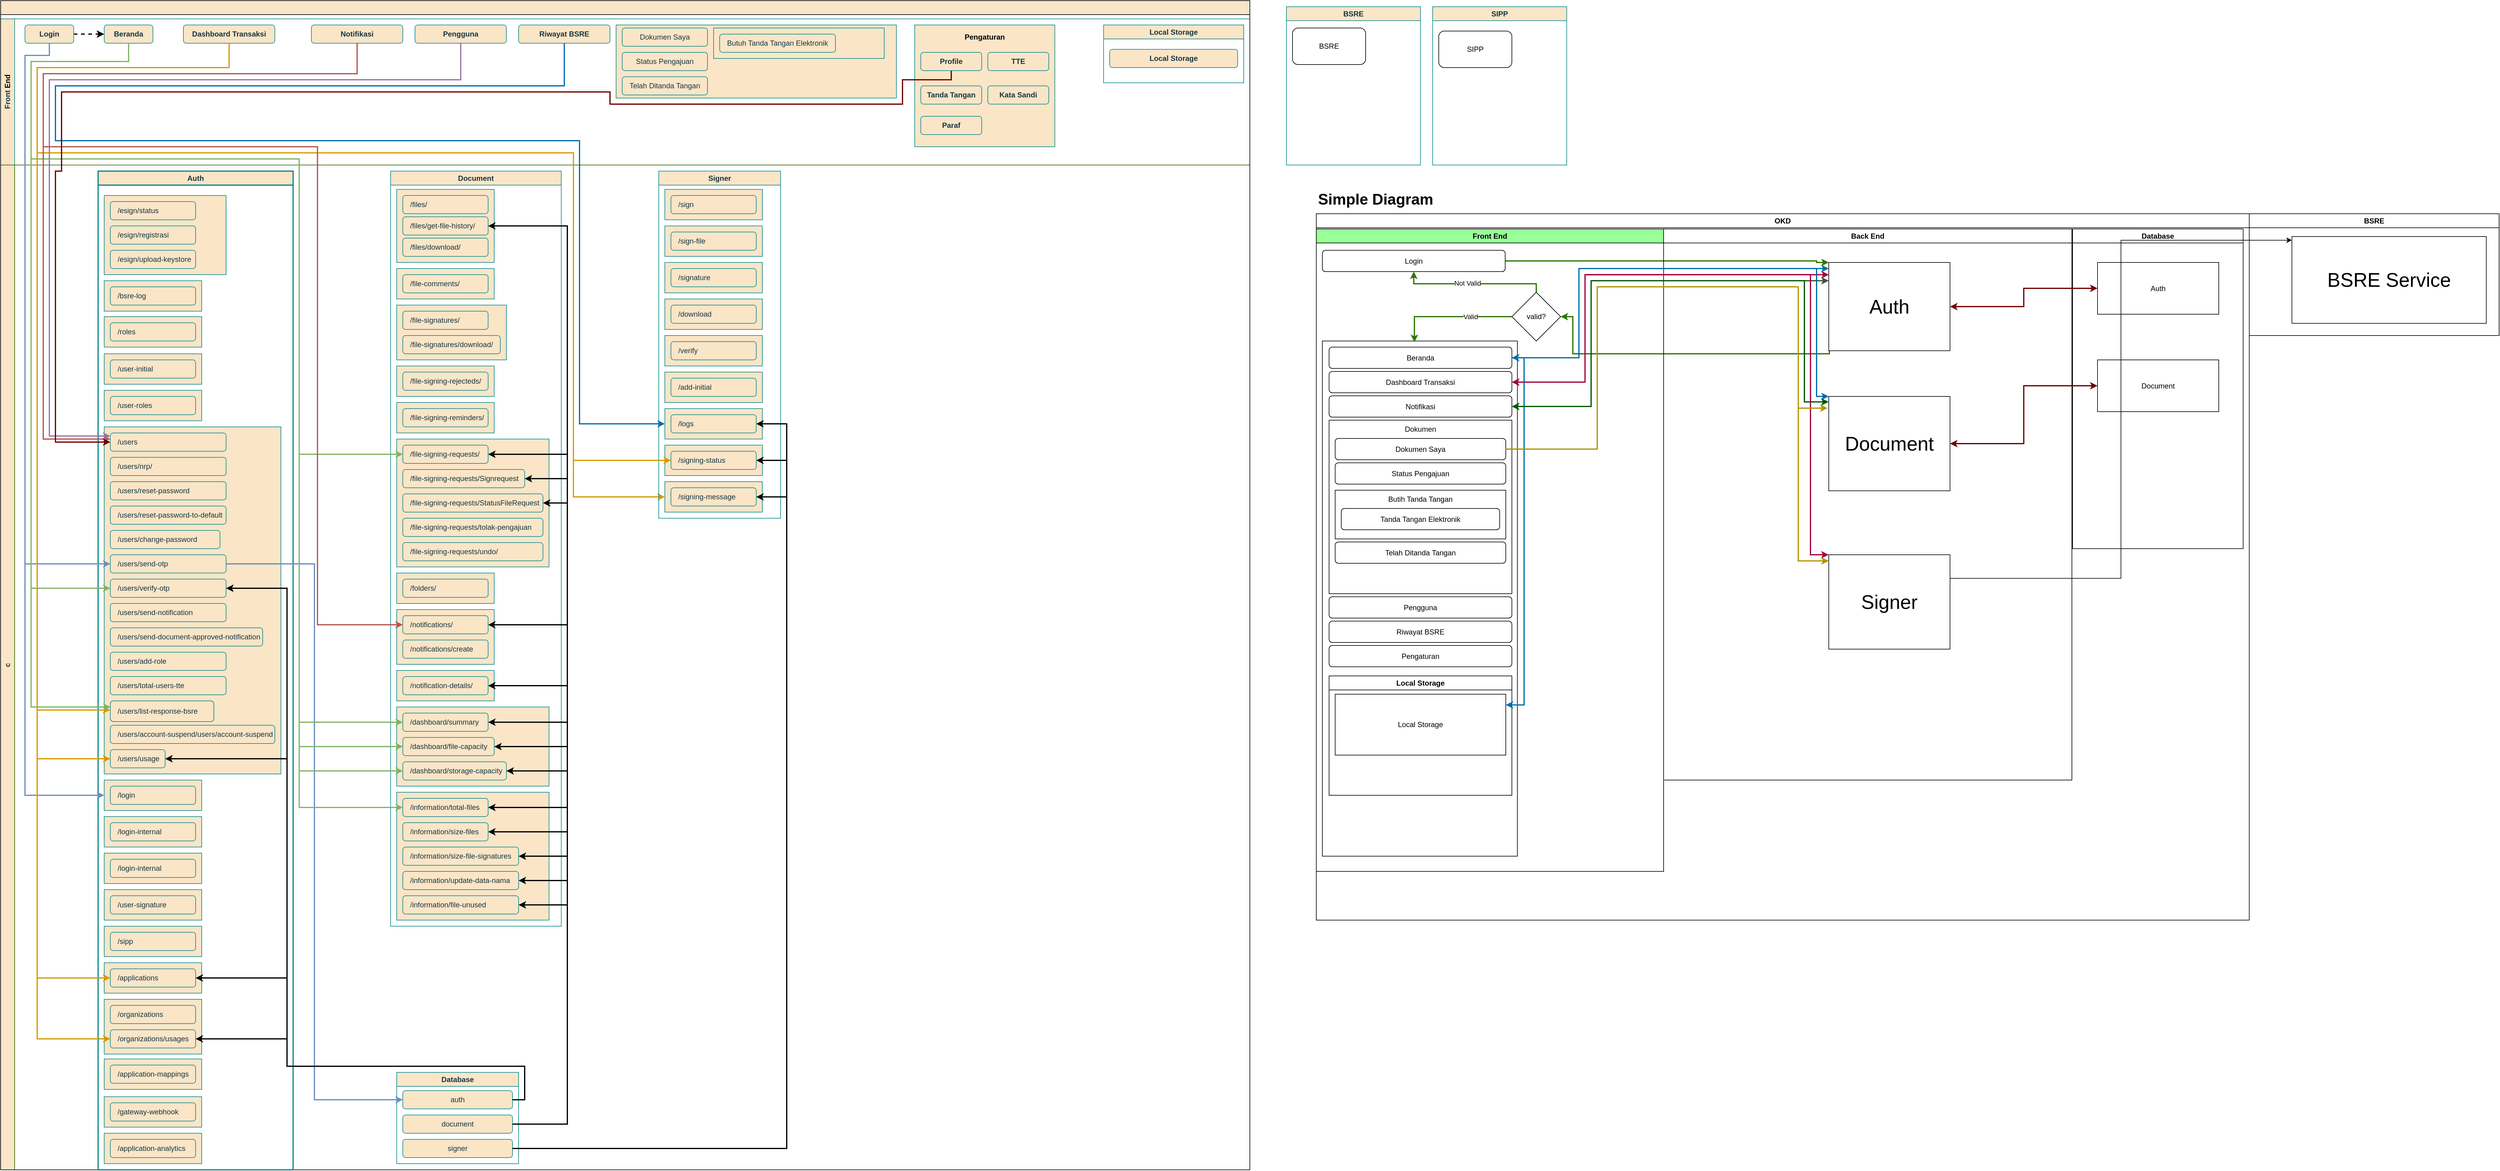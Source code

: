 <mxfile version="27.2.0">
  <diagram name="Halaman-1" id="ARC54t--W6GdPF1o5cvZ">
    <mxGraphModel dx="680" dy="374" grid="1" gridSize="10" guides="1" tooltips="1" connect="1" arrows="1" fold="1" page="1" pageScale="1" pageWidth="827" pageHeight="1169" math="0" shadow="0">
      <root>
        <mxCell id="0" />
        <mxCell id="1" parent="0" />
        <mxCell id="vy3_53uyWSwb81BTKhAe-191" value="&lt;span&gt;OKD&lt;/span&gt;" style="swimlane;whiteSpace=wrap;html=1;fontColor=default;fillColor=default;strokeColor=default;gradientColor=none;swimlaneFillColor=none;rounded=0;shadow=0;glass=0;" vertex="1" parent="1">
          <mxGeometry x="2239" y="560" width="1531" height="1160" as="geometry" />
        </mxCell>
        <mxCell id="vy3_53uyWSwb81BTKhAe-285" style="edgeStyle=orthogonalEdgeStyle;rounded=0;orthogonalLoop=1;jettySize=auto;html=1;exitX=0.005;exitY=1.001;exitDx=0;exitDy=0;entryX=1;entryY=0.5;entryDx=0;entryDy=0;strokeWidth=2;fillColor=#60a917;strokeColor=#2D7600;exitPerimeter=0;" edge="1" parent="vy3_53uyWSwb81BTKhAe-191" source="vy3_53uyWSwb81BTKhAe-233" target="vy3_53uyWSwb81BTKhAe-269">
          <mxGeometry relative="1" as="geometry">
            <Array as="points">
              <mxPoint x="842" y="230" />
              <mxPoint x="421" y="230" />
              <mxPoint x="421" y="169" />
            </Array>
          </mxGeometry>
        </mxCell>
        <mxCell id="vy3_53uyWSwb81BTKhAe-278" style="edgeStyle=orthogonalEdgeStyle;rounded=0;orthogonalLoop=1;jettySize=auto;html=1;fillColor=#60a917;strokeColor=#2D7600;strokeWidth=2;entryX=0;entryY=0;entryDx=0;entryDy=0;exitX=1;exitY=0.5;exitDx=0;exitDy=0;" edge="1" parent="vy3_53uyWSwb81BTKhAe-191" source="vy3_53uyWSwb81BTKhAe-194" target="vy3_53uyWSwb81BTKhAe-233">
          <mxGeometry relative="1" as="geometry">
            <mxPoint x="311" y="80" as="sourcePoint" />
            <mxPoint x="822" y="98.08" as="targetPoint" />
            <Array as="points">
              <mxPoint x="821" y="78" />
              <mxPoint x="821" y="80" />
            </Array>
          </mxGeometry>
        </mxCell>
        <mxCell id="vy3_53uyWSwb81BTKhAe-193" value="Front End" style="swimlane;whiteSpace=wrap;html=1;fillColor=#99FF99;" vertex="1" parent="vy3_53uyWSwb81BTKhAe-191">
          <mxGeometry y="25" width="570" height="1055" as="geometry" />
        </mxCell>
        <mxCell id="vy3_53uyWSwb81BTKhAe-276" value="" style="rounded=0;whiteSpace=wrap;html=1;fillColor=none;movable=1;resizable=1;rotatable=1;deletable=1;editable=1;locked=0;connectable=1;" vertex="1" parent="vy3_53uyWSwb81BTKhAe-193">
          <mxGeometry x="10" y="184" width="320" height="846" as="geometry" />
        </mxCell>
        <mxCell id="vy3_53uyWSwb81BTKhAe-195" value="Beranda" style="rounded=1;whiteSpace=wrap;html=1;" vertex="1" parent="vy3_53uyWSwb81BTKhAe-193">
          <mxGeometry x="21" y="194" width="300" height="35" as="geometry" />
        </mxCell>
        <mxCell id="vy3_53uyWSwb81BTKhAe-196" value="Dashboard Transaksi" style="rounded=1;whiteSpace=wrap;html=1;" vertex="1" parent="vy3_53uyWSwb81BTKhAe-193">
          <mxGeometry x="21" y="234" width="300" height="35" as="geometry" />
        </mxCell>
        <mxCell id="vy3_53uyWSwb81BTKhAe-197" value="Notifikasi" style="rounded=1;whiteSpace=wrap;html=1;" vertex="1" parent="vy3_53uyWSwb81BTKhAe-193">
          <mxGeometry x="21" y="274" width="300" height="35" as="geometry" />
        </mxCell>
        <mxCell id="vy3_53uyWSwb81BTKhAe-198" value="Pengguna" style="rounded=1;whiteSpace=wrap;html=1;" vertex="1" parent="vy3_53uyWSwb81BTKhAe-193">
          <mxGeometry x="21" y="604" width="300" height="35" as="geometry" />
        </mxCell>
        <mxCell id="vy3_53uyWSwb81BTKhAe-205" value="Riwayat BSRE" style="rounded=1;whiteSpace=wrap;html=1;" vertex="1" parent="vy3_53uyWSwb81BTKhAe-193">
          <mxGeometry x="21" y="644" width="300" height="35" as="geometry" />
        </mxCell>
        <mxCell id="vy3_53uyWSwb81BTKhAe-206" value="Pengaturan" style="rounded=1;whiteSpace=wrap;html=1;" vertex="1" parent="vy3_53uyWSwb81BTKhAe-193">
          <mxGeometry x="21" y="684" width="300" height="35" as="geometry" />
        </mxCell>
        <mxCell id="vy3_53uyWSwb81BTKhAe-207" value="" style="rounded=0;whiteSpace=wrap;html=1;fillColor=none;" vertex="1" parent="vy3_53uyWSwb81BTKhAe-193">
          <mxGeometry x="21" y="314" width="300" height="285" as="geometry" />
        </mxCell>
        <mxCell id="vy3_53uyWSwb81BTKhAe-208" value="Dokumen Saya" style="rounded=1;whiteSpace=wrap;html=1;" vertex="1" parent="vy3_53uyWSwb81BTKhAe-193">
          <mxGeometry x="31" y="344" width="280" height="35" as="geometry" />
        </mxCell>
        <mxCell id="vy3_53uyWSwb81BTKhAe-209" value="Dokumen" style="text;html=1;align=center;verticalAlign=middle;whiteSpace=wrap;rounded=0;" vertex="1" parent="vy3_53uyWSwb81BTKhAe-193">
          <mxGeometry x="21" y="314" width="300" height="30" as="geometry" />
        </mxCell>
        <mxCell id="vy3_53uyWSwb81BTKhAe-210" value="Status Pengajuan" style="rounded=1;whiteSpace=wrap;html=1;" vertex="1" parent="vy3_53uyWSwb81BTKhAe-193">
          <mxGeometry x="31" y="384" width="280" height="35" as="geometry" />
        </mxCell>
        <mxCell id="vy3_53uyWSwb81BTKhAe-211" value="" style="rounded=0;whiteSpace=wrap;html=1;fillColor=none;" vertex="1" parent="vy3_53uyWSwb81BTKhAe-193">
          <mxGeometry x="31" y="429" width="280" height="80" as="geometry" />
        </mxCell>
        <mxCell id="vy3_53uyWSwb81BTKhAe-212" value="Butih Tanda Tangan" style="text;html=1;align=center;verticalAlign=middle;whiteSpace=wrap;rounded=0;" vertex="1" parent="vy3_53uyWSwb81BTKhAe-193">
          <mxGeometry x="31" y="429" width="280" height="30" as="geometry" />
        </mxCell>
        <mxCell id="vy3_53uyWSwb81BTKhAe-227" value="Tanda Tangan Elektronik" style="rounded=1;whiteSpace=wrap;html=1;" vertex="1" parent="vy3_53uyWSwb81BTKhAe-193">
          <mxGeometry x="41" y="459" width="260" height="35" as="geometry" />
        </mxCell>
        <mxCell id="vy3_53uyWSwb81BTKhAe-228" value="Telah Ditanda Tangan" style="rounded=1;whiteSpace=wrap;html=1;" vertex="1" parent="vy3_53uyWSwb81BTKhAe-193">
          <mxGeometry x="31" y="514" width="280" height="35" as="geometry" />
        </mxCell>
        <mxCell id="vy3_53uyWSwb81BTKhAe-229" value="Local Storage" style="swimlane;whiteSpace=wrap;html=1;" vertex="1" parent="vy3_53uyWSwb81BTKhAe-193">
          <mxGeometry x="21" y="734" width="300" height="196" as="geometry" />
        </mxCell>
        <mxCell id="vy3_53uyWSwb81BTKhAe-230" value="Local Storage" style="rounded=0;whiteSpace=wrap;html=1;" vertex="1" parent="vy3_53uyWSwb81BTKhAe-229">
          <mxGeometry x="10" y="30" width="280" height="100" as="geometry" />
        </mxCell>
        <mxCell id="vy3_53uyWSwb81BTKhAe-281" style="edgeStyle=orthogonalEdgeStyle;rounded=0;orthogonalLoop=1;jettySize=auto;html=1;exitX=0.5;exitY=0;exitDx=0;exitDy=0;entryX=0.5;entryY=1;entryDx=0;entryDy=0;fillColor=#60a917;strokeColor=#2D7600;strokeWidth=2;" edge="1" parent="vy3_53uyWSwb81BTKhAe-193" source="vy3_53uyWSwb81BTKhAe-269" target="vy3_53uyWSwb81BTKhAe-194">
          <mxGeometry relative="1" as="geometry">
            <Array as="points">
              <mxPoint x="361" y="90" />
              <mxPoint x="160" y="90" />
            </Array>
          </mxGeometry>
        </mxCell>
        <mxCell id="vy3_53uyWSwb81BTKhAe-282" value="Not Valid" style="edgeLabel;html=1;align=center;verticalAlign=middle;resizable=0;points=[];" vertex="1" connectable="0" parent="vy3_53uyWSwb81BTKhAe-281">
          <mxGeometry x="0.085" y="-2" relative="1" as="geometry">
            <mxPoint y="1" as="offset" />
          </mxGeometry>
        </mxCell>
        <mxCell id="vy3_53uyWSwb81BTKhAe-269" value="valid?" style="rhombus;whiteSpace=wrap;html=1;" vertex="1" parent="vy3_53uyWSwb81BTKhAe-193">
          <mxGeometry x="321" y="104" width="80" height="80" as="geometry" />
        </mxCell>
        <mxCell id="vy3_53uyWSwb81BTKhAe-280" style="edgeStyle=orthogonalEdgeStyle;rounded=0;orthogonalLoop=1;jettySize=auto;html=1;exitX=0;exitY=0.5;exitDx=0;exitDy=0;entryX=0.472;entryY=0.002;entryDx=0;entryDy=0;entryPerimeter=0;strokeWidth=2;fillColor=#60a917;strokeColor=#2D7600;" edge="1" parent="vy3_53uyWSwb81BTKhAe-193" source="vy3_53uyWSwb81BTKhAe-269" target="vy3_53uyWSwb81BTKhAe-276">
          <mxGeometry relative="1" as="geometry">
            <Array as="points">
              <mxPoint x="161" y="144" />
            </Array>
          </mxGeometry>
        </mxCell>
        <mxCell id="vy3_53uyWSwb81BTKhAe-283" value="Valid" style="edgeLabel;html=1;align=center;verticalAlign=middle;resizable=0;points=[];" vertex="1" connectable="0" parent="vy3_53uyWSwb81BTKhAe-280">
          <mxGeometry x="-0.322" y="-3" relative="1" as="geometry">
            <mxPoint y="3" as="offset" />
          </mxGeometry>
        </mxCell>
        <mxCell id="vy3_53uyWSwb81BTKhAe-194" value="Login" style="rounded=1;whiteSpace=wrap;html=1;" vertex="1" parent="vy3_53uyWSwb81BTKhAe-193">
          <mxGeometry x="10" y="35" width="300" height="35" as="geometry" />
        </mxCell>
        <mxCell id="vy3_53uyWSwb81BTKhAe-297" style="edgeStyle=orthogonalEdgeStyle;rounded=0;orthogonalLoop=1;jettySize=auto;html=1;exitX=1;exitY=0.5;exitDx=0;exitDy=0;entryX=1;entryY=0.176;entryDx=0;entryDy=0;strokeWidth=2;fillColor=#1ba1e2;strokeColor=#006EAF;entryPerimeter=0;startArrow=classic;startFill=1;" edge="1" parent="vy3_53uyWSwb81BTKhAe-193" source="vy3_53uyWSwb81BTKhAe-195" target="vy3_53uyWSwb81BTKhAe-230">
          <mxGeometry relative="1" as="geometry">
            <Array as="points">
              <mxPoint x="341" y="212" />
              <mxPoint x="341" y="782" />
            </Array>
          </mxGeometry>
        </mxCell>
        <mxCell id="vy3_53uyWSwb81BTKhAe-231" value="Back End" style="swimlane;whiteSpace=wrap;html=1;" vertex="1" parent="vy3_53uyWSwb81BTKhAe-191">
          <mxGeometry x="570" y="25" width="670" height="905" as="geometry" />
        </mxCell>
        <mxCell id="vy3_53uyWSwb81BTKhAe-233" value="&lt;font style=&quot;font-size: 32px;&quot;&gt;Auth&lt;/font&gt;" style="rounded=0;whiteSpace=wrap;html=1;" vertex="1" parent="vy3_53uyWSwb81BTKhAe-231">
          <mxGeometry x="271" y="55" width="199" height="145" as="geometry" />
        </mxCell>
        <mxCell id="vy3_53uyWSwb81BTKhAe-286" value="&lt;font style=&quot;font-size: 32px;&quot;&gt;Document&lt;/font&gt;" style="rounded=0;whiteSpace=wrap;html=1;" vertex="1" parent="vy3_53uyWSwb81BTKhAe-231">
          <mxGeometry x="271" y="275" width="199" height="155" as="geometry" />
        </mxCell>
        <mxCell id="vy3_53uyWSwb81BTKhAe-293" style="edgeStyle=orthogonalEdgeStyle;rounded=0;orthogonalLoop=1;jettySize=auto;html=1;exitX=1;exitY=0.5;exitDx=0;exitDy=0;entryX=0.001;entryY=0.139;entryDx=0;entryDy=0;entryPerimeter=0;strokeWidth=2;fillColor=#d80073;strokeColor=#A50040;startArrow=classic;startFill=1;" edge="1" parent="vy3_53uyWSwb81BTKhAe-231" source="vy3_53uyWSwb81BTKhAe-196" target="vy3_53uyWSwb81BTKhAe-233">
          <mxGeometry relative="1" as="geometry">
            <Array as="points">
              <mxPoint x="-129" y="252" />
              <mxPoint x="-129" y="75" />
            </Array>
          </mxGeometry>
        </mxCell>
        <mxCell id="vy3_53uyWSwb81BTKhAe-298" value="&lt;font style=&quot;font-size: 32px;&quot;&gt;Signer&lt;/font&gt;" style="rounded=0;whiteSpace=wrap;html=1;" vertex="1" parent="vy3_53uyWSwb81BTKhAe-231">
          <mxGeometry x="271" y="535" width="199" height="155" as="geometry" />
        </mxCell>
        <mxCell id="vy3_53uyWSwb81BTKhAe-284" style="edgeStyle=orthogonalEdgeStyle;rounded=0;orthogonalLoop=1;jettySize=auto;html=1;exitX=1;exitY=0.5;exitDx=0;exitDy=0;strokeWidth=2;fillColor=#1ba1e2;strokeColor=#006EAF;" edge="1" parent="vy3_53uyWSwb81BTKhAe-191" source="vy3_53uyWSwb81BTKhAe-195">
          <mxGeometry relative="1" as="geometry">
            <mxPoint x="841" y="90" as="targetPoint" />
            <Array as="points">
              <mxPoint x="431" y="237" />
              <mxPoint x="431" y="90" />
              <mxPoint x="841" y="90" />
            </Array>
          </mxGeometry>
        </mxCell>
        <mxCell id="vy3_53uyWSwb81BTKhAe-287" style="edgeStyle=orthogonalEdgeStyle;rounded=0;orthogonalLoop=1;jettySize=auto;html=1;exitX=1;exitY=0.5;exitDx=0;exitDy=0;entryX=0;entryY=0;entryDx=0;entryDy=0;fillColor=#1ba1e2;strokeColor=#006EAF;strokeWidth=2;startArrow=classic;startFill=1;" edge="1" parent="vy3_53uyWSwb81BTKhAe-191" source="vy3_53uyWSwb81BTKhAe-195" target="vy3_53uyWSwb81BTKhAe-286">
          <mxGeometry relative="1" as="geometry">
            <Array as="points">
              <mxPoint x="431" y="236" />
              <mxPoint x="431" y="90" />
              <mxPoint x="821" y="90" />
              <mxPoint x="821" y="300" />
            </Array>
          </mxGeometry>
        </mxCell>
        <mxCell id="vy3_53uyWSwb81BTKhAe-288" value="Database" style="swimlane;whiteSpace=wrap;html=1;" vertex="1" parent="vy3_53uyWSwb81BTKhAe-191">
          <mxGeometry x="1241" y="25" width="280" height="525" as="geometry" />
        </mxCell>
        <mxCell id="vy3_53uyWSwb81BTKhAe-289" value="Auth" style="rounded=0;whiteSpace=wrap;html=1;" vertex="1" parent="vy3_53uyWSwb81BTKhAe-288">
          <mxGeometry x="41" y="55" width="199" height="85" as="geometry" />
        </mxCell>
        <mxCell id="vy3_53uyWSwb81BTKhAe-290" value="Document" style="rounded=0;whiteSpace=wrap;html=1;" vertex="1" parent="vy3_53uyWSwb81BTKhAe-288">
          <mxGeometry x="41" y="215" width="199" height="85" as="geometry" />
        </mxCell>
        <mxCell id="vy3_53uyWSwb81BTKhAe-291" style="edgeStyle=orthogonalEdgeStyle;rounded=0;orthogonalLoop=1;jettySize=auto;html=1;exitX=1;exitY=0.5;exitDx=0;exitDy=0;entryX=0;entryY=0.5;entryDx=0;entryDy=0;strokeWidth=2;fillColor=#a20025;strokeColor=#6F0000;startArrow=classic;startFill=1;" edge="1" parent="vy3_53uyWSwb81BTKhAe-191" source="vy3_53uyWSwb81BTKhAe-233" target="vy3_53uyWSwb81BTKhAe-289">
          <mxGeometry relative="1" as="geometry" />
        </mxCell>
        <mxCell id="vy3_53uyWSwb81BTKhAe-292" style="edgeStyle=orthogonalEdgeStyle;rounded=0;orthogonalLoop=1;jettySize=auto;html=1;exitX=0;exitY=0.5;exitDx=0;exitDy=0;entryX=1;entryY=0.5;entryDx=0;entryDy=0;strokeWidth=2;fillColor=#a20025;strokeColor=#6F0000;startArrow=classic;startFill=1;" edge="1" parent="vy3_53uyWSwb81BTKhAe-191" source="vy3_53uyWSwb81BTKhAe-290" target="vy3_53uyWSwb81BTKhAe-286">
          <mxGeometry relative="1" as="geometry" />
        </mxCell>
        <mxCell id="vy3_53uyWSwb81BTKhAe-296" style="edgeStyle=orthogonalEdgeStyle;rounded=0;orthogonalLoop=1;jettySize=auto;html=1;exitX=1;exitY=0.5;exitDx=0;exitDy=0;entryX=0;entryY=0.207;entryDx=0;entryDy=0;entryPerimeter=0;fillColor=#6d8764;strokeColor=#3A5431;strokeWidth=2;startArrow=classic;startFill=1;" edge="1" parent="vy3_53uyWSwb81BTKhAe-191" source="vy3_53uyWSwb81BTKhAe-197" target="vy3_53uyWSwb81BTKhAe-233">
          <mxGeometry relative="1" as="geometry">
            <Array as="points">
              <mxPoint x="451" y="316" />
              <mxPoint x="451" y="110" />
            </Array>
          </mxGeometry>
        </mxCell>
        <mxCell id="vy3_53uyWSwb81BTKhAe-295" style="edgeStyle=orthogonalEdgeStyle;rounded=0;orthogonalLoop=1;jettySize=auto;html=1;exitX=1;exitY=0.5;exitDx=0;exitDy=0;strokeWidth=2;fillColor=#d80073;strokeColor=#A50040;startArrow=classic;startFill=1;entryX=-0.001;entryY=0.005;entryDx=0;entryDy=0;entryPerimeter=0;" edge="1" parent="vy3_53uyWSwb81BTKhAe-191" source="vy3_53uyWSwb81BTKhAe-196" target="vy3_53uyWSwb81BTKhAe-298">
          <mxGeometry relative="1" as="geometry">
            <mxPoint x="321.4" y="286.5" as="sourcePoint" />
            <mxPoint x="841.002" y="577.75" as="targetPoint" />
            <Array as="points">
              <mxPoint x="441" y="277" />
              <mxPoint x="441" y="100" />
              <mxPoint x="811" y="100" />
              <mxPoint x="811" y="560" />
              <mxPoint x="841" y="560" />
            </Array>
          </mxGeometry>
        </mxCell>
        <mxCell id="vy3_53uyWSwb81BTKhAe-299" style="edgeStyle=orthogonalEdgeStyle;rounded=0;orthogonalLoop=1;jettySize=auto;html=1;exitX=1;exitY=0.5;exitDx=0;exitDy=0;entryX=-0.001;entryY=0.058;entryDx=0;entryDy=0;entryPerimeter=0;strokeWidth=2;startArrow=classic;startFill=1;fillColor=#008a00;strokeColor=#005700;" edge="1" parent="vy3_53uyWSwb81BTKhAe-191" source="vy3_53uyWSwb81BTKhAe-197" target="vy3_53uyWSwb81BTKhAe-286">
          <mxGeometry relative="1" as="geometry">
            <Array as="points">
              <mxPoint x="451" y="317" />
              <mxPoint x="451" y="110" />
              <mxPoint x="801" y="110" />
              <mxPoint x="801" y="309" />
            </Array>
          </mxGeometry>
        </mxCell>
        <mxCell id="vy3_53uyWSwb81BTKhAe-300" style="edgeStyle=orthogonalEdgeStyle;rounded=0;orthogonalLoop=1;jettySize=auto;html=1;exitX=1;exitY=0.5;exitDx=0;exitDy=0;entryX=-0.01;entryY=0.124;entryDx=0;entryDy=0;entryPerimeter=0;fillColor=#e3c800;strokeColor=#B09500;strokeWidth=2;" edge="1" parent="vy3_53uyWSwb81BTKhAe-191" source="vy3_53uyWSwb81BTKhAe-208" target="vy3_53uyWSwb81BTKhAe-286">
          <mxGeometry relative="1" as="geometry">
            <Array as="points">
              <mxPoint x="461" y="387" />
              <mxPoint x="461" y="120" />
              <mxPoint x="791" y="120" />
              <mxPoint x="791" y="319" />
            </Array>
          </mxGeometry>
        </mxCell>
        <mxCell id="vy3_53uyWSwb81BTKhAe-301" style="edgeStyle=orthogonalEdgeStyle;rounded=0;orthogonalLoop=1;jettySize=auto;html=1;exitX=1;exitY=0.5;exitDx=0;exitDy=0;entryX=0;entryY=0.065;entryDx=0;entryDy=0;entryPerimeter=0;fillColor=#e3c800;strokeColor=#B09500;strokeWidth=2;" edge="1" parent="vy3_53uyWSwb81BTKhAe-191" source="vy3_53uyWSwb81BTKhAe-208" target="vy3_53uyWSwb81BTKhAe-298">
          <mxGeometry relative="1" as="geometry">
            <mxPoint x="751" y="550" as="targetPoint" />
            <Array as="points">
              <mxPoint x="461" y="387" />
              <mxPoint x="461" y="120" />
              <mxPoint x="791" y="120" />
              <mxPoint x="791" y="570" />
            </Array>
          </mxGeometry>
        </mxCell>
        <mxCell id="tmOu06qi9_wKIQ8G5TUr-2" value="Front&amp;nbsp;&lt;span style=&quot;background-color: transparent; color: light-dark(rgb(0, 0, 0), rgb(255, 255, 255));&quot;&gt;End&lt;/span&gt;" style="swimlane;horizontal=0;whiteSpace=wrap;html=1;labelBackgroundColor=none;fillColor=#FAE5C7;strokeColor=#0F8B8D;fontColor=#143642;" parent="1" vertex="1">
          <mxGeometry x="80" y="240" width="2050" height="240" as="geometry" />
        </mxCell>
        <mxCell id="0tMcuy4WeOnuEyNVM5dd-2" value="c&amp;nbsp;" style="swimlane;horizontal=0;whiteSpace=wrap;html=1;labelBackgroundColor=none;fillColor=#FAE5C7;strokeColor=#336600;fontColor=#143642;align=center;spacingLeft=10;fillStyle=auto;" parent="1" vertex="1">
          <mxGeometry x="80" y="480" width="2050" height="1650" as="geometry" />
        </mxCell>
        <mxCell id="0tMcuy4WeOnuEyNVM5dd-5" value="&amp;nbsp;" style="swimlane;whiteSpace=wrap;html=1;startSize=23;labelBackgroundColor=none;fillColor=#FAE5C7;strokeColor=default;fontColor=#143642;align=center;" parent="1" vertex="1">
          <mxGeometry x="80" y="210" width="2050" height="1920" as="geometry" />
        </mxCell>
        <mxCell id="vy3_53uyWSwb81BTKhAe-184" value="" style="rounded=0;whiteSpace=wrap;html=1;labelBackgroundColor=none;fillColor=#FAE5C7;strokeColor=#0F8B8D;fontColor=#143642;" vertex="1" parent="0tMcuy4WeOnuEyNVM5dd-5">
          <mxGeometry x="1500" y="40" width="230" height="200" as="geometry" />
        </mxCell>
        <mxCell id="vy3_53uyWSwb81BTKhAe-122" value="" style="rounded=0;whiteSpace=wrap;html=1;labelBackgroundColor=none;fillColor=#FAE5C7;strokeColor=#0F8B8D;fontColor=#143642;" vertex="1" parent="0tMcuy4WeOnuEyNVM5dd-5">
          <mxGeometry x="1010" y="40" width="460" height="120" as="geometry" />
        </mxCell>
        <mxCell id="vy3_53uyWSwb81BTKhAe-130" style="edgeStyle=orthogonalEdgeStyle;rounded=0;orthogonalLoop=1;jettySize=auto;html=1;exitX=1;exitY=0.5;exitDx=0;exitDy=0;entryX=0;entryY=0.5;entryDx=0;entryDy=0;dashed=1;strokeWidth=2;" edge="1" parent="0tMcuy4WeOnuEyNVM5dd-5" source="0tMcuy4WeOnuEyNVM5dd-11" target="0tMcuy4WeOnuEyNVM5dd-12">
          <mxGeometry relative="1" as="geometry" />
        </mxCell>
        <mxCell id="0tMcuy4WeOnuEyNVM5dd-11" value="&lt;b&gt;Login&lt;/b&gt;" style="rounded=1;whiteSpace=wrap;html=1;labelBackgroundColor=none;fillColor=#FAE5C7;strokeColor=#0F8B8D;fontColor=#143642;" parent="0tMcuy4WeOnuEyNVM5dd-5" vertex="1">
          <mxGeometry x="40" y="40" width="80" height="30" as="geometry" />
        </mxCell>
        <mxCell id="0tMcuy4WeOnuEyNVM5dd-12" value="&lt;b&gt;Beranda&lt;/b&gt;" style="rounded=1;whiteSpace=wrap;html=1;labelBackgroundColor=none;fillColor=#FAE5C7;strokeColor=#0F8B8D;fontColor=#143642;" parent="0tMcuy4WeOnuEyNVM5dd-5" vertex="1">
          <mxGeometry x="170" y="40" width="80" height="30" as="geometry" />
        </mxCell>
        <mxCell id="vy3_53uyWSwb81BTKhAe-165" style="edgeStyle=orthogonalEdgeStyle;rounded=0;orthogonalLoop=1;jettySize=auto;html=1;exitX=0.5;exitY=1;exitDx=0;exitDy=0;entryX=0;entryY=0.5;entryDx=0;entryDy=0;fillColor=#ffe6cc;strokeColor=#d79b00;strokeWidth=2;" edge="1" parent="0tMcuy4WeOnuEyNVM5dd-5" source="0tMcuy4WeOnuEyNVM5dd-74" target="vy3_53uyWSwb81BTKhAe-120">
          <mxGeometry relative="1" as="geometry">
            <Array as="points">
              <mxPoint x="375" y="110" />
              <mxPoint x="60" y="110" />
              <mxPoint x="60" y="250" />
              <mxPoint x="940" y="250" />
              <mxPoint x="940" y="815" />
            </Array>
          </mxGeometry>
        </mxCell>
        <mxCell id="0tMcuy4WeOnuEyNVM5dd-74" value="&lt;b&gt;Dashboard Transaksi&lt;/b&gt;" style="rounded=1;whiteSpace=wrap;html=1;labelBackgroundColor=none;fillColor=#FAE5C7;strokeColor=#0F8B8D;fontColor=#143642;" parent="0tMcuy4WeOnuEyNVM5dd-5" vertex="1">
          <mxGeometry x="300" y="40" width="150" height="30" as="geometry" />
        </mxCell>
        <mxCell id="vy3_53uyWSwb81BTKhAe-3" value="Dokumen Saya" style="rounded=1;whiteSpace=wrap;html=1;labelBackgroundColor=none;fillColor=#FAE5C7;strokeColor=#0F8B8D;fontColor=#143642;" vertex="1" parent="0tMcuy4WeOnuEyNVM5dd-5">
          <mxGeometry x="1020" y="45" width="140" height="30" as="geometry" />
        </mxCell>
        <mxCell id="0tMcuy4WeOnuEyNVM5dd-4" value="Document" style="swimlane;whiteSpace=wrap;html=1;startSize=23;labelBackgroundColor=none;fillColor=#FAE5C7;strokeColor=#0F8B8D;fontColor=#143642;" parent="0tMcuy4WeOnuEyNVM5dd-5" vertex="1">
          <mxGeometry x="640" y="280" width="280" height="1240" as="geometry" />
        </mxCell>
        <mxCell id="vy3_53uyWSwb81BTKhAe-60" value="" style="rounded=0;whiteSpace=wrap;html=1;labelBackgroundColor=none;fillColor=#FAE5C7;strokeColor=#0F8B8D;fontColor=#143642;" vertex="1" parent="0tMcuy4WeOnuEyNVM5dd-4">
          <mxGeometry x="10" y="30" width="160" height="120" as="geometry" />
        </mxCell>
        <mxCell id="vy3_53uyWSwb81BTKhAe-61" value="/files/" style="rounded=1;whiteSpace=wrap;html=1;labelBackgroundColor=none;fillColor=#FAE5C7;strokeColor=#0F8B8D;fontColor=#143642;align=left;spacingLeft=10;" vertex="1" parent="0tMcuy4WeOnuEyNVM5dd-4">
          <mxGeometry x="20" y="40" width="140" height="30" as="geometry" />
        </mxCell>
        <mxCell id="vy3_53uyWSwb81BTKhAe-66" value="/files/get-file-history/" style="rounded=1;whiteSpace=wrap;html=1;labelBackgroundColor=none;fillColor=#FAE5C7;strokeColor=#0F8B8D;fontColor=#143642;align=left;spacingLeft=10;" vertex="1" parent="0tMcuy4WeOnuEyNVM5dd-4">
          <mxGeometry x="20" y="75" width="140" height="30" as="geometry" />
        </mxCell>
        <mxCell id="vy3_53uyWSwb81BTKhAe-67" value="/files/download/" style="rounded=1;whiteSpace=wrap;html=1;labelBackgroundColor=none;fillColor=#FAE5C7;strokeColor=#0F8B8D;fontColor=#143642;align=left;spacingLeft=10;" vertex="1" parent="0tMcuy4WeOnuEyNVM5dd-4">
          <mxGeometry x="20" y="110" width="140" height="30" as="geometry" />
        </mxCell>
        <mxCell id="vy3_53uyWSwb81BTKhAe-68" value="" style="rounded=0;whiteSpace=wrap;html=1;labelBackgroundColor=none;fillColor=#FAE5C7;strokeColor=#0F8B8D;fontColor=#143642;" vertex="1" parent="0tMcuy4WeOnuEyNVM5dd-4">
          <mxGeometry x="10" y="160" width="160" height="50" as="geometry" />
        </mxCell>
        <mxCell id="vy3_53uyWSwb81BTKhAe-69" value="/file-comments/" style="rounded=1;whiteSpace=wrap;html=1;labelBackgroundColor=none;fillColor=#FAE5C7;strokeColor=#0F8B8D;fontColor=#143642;align=left;spacingLeft=10;" vertex="1" parent="0tMcuy4WeOnuEyNVM5dd-4">
          <mxGeometry x="20" y="170" width="140" height="30" as="geometry" />
        </mxCell>
        <mxCell id="vy3_53uyWSwb81BTKhAe-70" value="" style="rounded=0;whiteSpace=wrap;html=1;labelBackgroundColor=none;fillColor=#FAE5C7;strokeColor=#0F8B8D;fontColor=#143642;" vertex="1" parent="0tMcuy4WeOnuEyNVM5dd-4">
          <mxGeometry x="10" y="220" width="180" height="90" as="geometry" />
        </mxCell>
        <mxCell id="vy3_53uyWSwb81BTKhAe-71" value="/file-signatures/" style="rounded=1;whiteSpace=wrap;html=1;labelBackgroundColor=none;fillColor=#FAE5C7;strokeColor=#0F8B8D;fontColor=#143642;align=left;spacingLeft=10;" vertex="1" parent="0tMcuy4WeOnuEyNVM5dd-4">
          <mxGeometry x="20" y="230" width="140" height="30" as="geometry" />
        </mxCell>
        <mxCell id="vy3_53uyWSwb81BTKhAe-72" value="/file-signatures/download/" style="rounded=1;whiteSpace=wrap;html=1;labelBackgroundColor=none;fillColor=#FAE5C7;strokeColor=#0F8B8D;fontColor=#143642;align=left;spacingLeft=10;" vertex="1" parent="0tMcuy4WeOnuEyNVM5dd-4">
          <mxGeometry x="20" y="270" width="160" height="30" as="geometry" />
        </mxCell>
        <mxCell id="vy3_53uyWSwb81BTKhAe-73" value="" style="rounded=0;whiteSpace=wrap;html=1;labelBackgroundColor=none;fillColor=#FAE5C7;strokeColor=#0F8B8D;fontColor=#143642;" vertex="1" parent="0tMcuy4WeOnuEyNVM5dd-4">
          <mxGeometry x="10" y="320" width="160" height="50" as="geometry" />
        </mxCell>
        <mxCell id="vy3_53uyWSwb81BTKhAe-74" value="/file-signing-rejecteds/" style="rounded=1;whiteSpace=wrap;html=1;labelBackgroundColor=none;fillColor=#FAE5C7;strokeColor=#0F8B8D;fontColor=#143642;align=left;spacingLeft=10;" vertex="1" parent="0tMcuy4WeOnuEyNVM5dd-4">
          <mxGeometry x="20" y="330" width="140" height="30" as="geometry" />
        </mxCell>
        <mxCell id="vy3_53uyWSwb81BTKhAe-75" value="" style="rounded=0;whiteSpace=wrap;html=1;labelBackgroundColor=none;fillColor=#FAE5C7;strokeColor=#0F8B8D;fontColor=#143642;" vertex="1" parent="0tMcuy4WeOnuEyNVM5dd-4">
          <mxGeometry x="10" y="380" width="160" height="50" as="geometry" />
        </mxCell>
        <mxCell id="vy3_53uyWSwb81BTKhAe-76" value="/file-signing-reminders/" style="rounded=1;whiteSpace=wrap;html=1;labelBackgroundColor=none;fillColor=#FAE5C7;strokeColor=#0F8B8D;fontColor=#143642;align=left;spacingLeft=10;" vertex="1" parent="0tMcuy4WeOnuEyNVM5dd-4">
          <mxGeometry x="20" y="390" width="140" height="30" as="geometry" />
        </mxCell>
        <mxCell id="vy3_53uyWSwb81BTKhAe-77" value="" style="rounded=0;whiteSpace=wrap;html=1;labelBackgroundColor=none;fillColor=#FAE5C7;strokeColor=#0F8B8D;fontColor=#143642;" vertex="1" parent="0tMcuy4WeOnuEyNVM5dd-4">
          <mxGeometry x="10" y="440" width="250" height="210" as="geometry" />
        </mxCell>
        <mxCell id="vy3_53uyWSwb81BTKhAe-78" value="/file-signing-requests/" style="rounded=1;whiteSpace=wrap;html=1;labelBackgroundColor=none;fillColor=#FAE5C7;strokeColor=#0F8B8D;fontColor=#143642;align=left;spacingLeft=10;" vertex="1" parent="0tMcuy4WeOnuEyNVM5dd-4">
          <mxGeometry x="20" y="450" width="140" height="30" as="geometry" />
        </mxCell>
        <mxCell id="vy3_53uyWSwb81BTKhAe-79" value="/file-signing-requests/Signrequest" style="rounded=1;whiteSpace=wrap;html=1;labelBackgroundColor=none;fillColor=#FAE5C7;strokeColor=#0F8B8D;fontColor=#143642;align=left;spacingLeft=10;" vertex="1" parent="0tMcuy4WeOnuEyNVM5dd-4">
          <mxGeometry x="20" y="490" width="200" height="30" as="geometry" />
        </mxCell>
        <mxCell id="vy3_53uyWSwb81BTKhAe-80" value="/file-signing-requests/StatusFileRequest" style="rounded=1;whiteSpace=wrap;html=1;labelBackgroundColor=none;fillColor=#FAE5C7;strokeColor=#0F8B8D;fontColor=#143642;align=left;spacingLeft=10;" vertex="1" parent="0tMcuy4WeOnuEyNVM5dd-4">
          <mxGeometry x="20" y="530" width="230" height="30" as="geometry" />
        </mxCell>
        <mxCell id="vy3_53uyWSwb81BTKhAe-81" value="/file-signing-requests/tolak-pengajuan" style="rounded=1;whiteSpace=wrap;html=1;labelBackgroundColor=none;fillColor=#FAE5C7;strokeColor=#0F8B8D;fontColor=#143642;align=left;spacingLeft=10;" vertex="1" parent="0tMcuy4WeOnuEyNVM5dd-4">
          <mxGeometry x="20" y="570" width="230" height="30" as="geometry" />
        </mxCell>
        <mxCell id="vy3_53uyWSwb81BTKhAe-82" value="/file-signing-requests/undo/" style="rounded=1;whiteSpace=wrap;html=1;labelBackgroundColor=none;fillColor=#FAE5C7;strokeColor=#0F8B8D;fontColor=#143642;align=left;spacingLeft=10;" vertex="1" parent="0tMcuy4WeOnuEyNVM5dd-4">
          <mxGeometry x="20" y="610" width="230" height="30" as="geometry" />
        </mxCell>
        <mxCell id="vy3_53uyWSwb81BTKhAe-83" value="" style="rounded=0;whiteSpace=wrap;html=1;labelBackgroundColor=none;fillColor=#FAE5C7;strokeColor=#0F8B8D;fontColor=#143642;" vertex="1" parent="0tMcuy4WeOnuEyNVM5dd-4">
          <mxGeometry x="10" y="660" width="160" height="50" as="geometry" />
        </mxCell>
        <mxCell id="vy3_53uyWSwb81BTKhAe-84" value="/folders/" style="rounded=1;whiteSpace=wrap;html=1;labelBackgroundColor=none;fillColor=#FAE5C7;strokeColor=#0F8B8D;fontColor=#143642;align=left;spacingLeft=10;" vertex="1" parent="0tMcuy4WeOnuEyNVM5dd-4">
          <mxGeometry x="20" y="670" width="140" height="30" as="geometry" />
        </mxCell>
        <mxCell id="vy3_53uyWSwb81BTKhAe-85" value="" style="rounded=0;whiteSpace=wrap;html=1;labelBackgroundColor=none;fillColor=#FAE5C7;strokeColor=#0F8B8D;fontColor=#143642;" vertex="1" parent="0tMcuy4WeOnuEyNVM5dd-4">
          <mxGeometry x="10" y="720" width="160" height="90" as="geometry" />
        </mxCell>
        <mxCell id="vy3_53uyWSwb81BTKhAe-86" value="/notifications/" style="rounded=1;whiteSpace=wrap;html=1;labelBackgroundColor=none;fillColor=#FAE5C7;strokeColor=#0F8B8D;fontColor=#143642;align=left;spacingLeft=10;" vertex="1" parent="0tMcuy4WeOnuEyNVM5dd-4">
          <mxGeometry x="20" y="730" width="140" height="30" as="geometry" />
        </mxCell>
        <mxCell id="vy3_53uyWSwb81BTKhAe-87" value="/notifications/create" style="rounded=1;whiteSpace=wrap;html=1;labelBackgroundColor=none;fillColor=#FAE5C7;strokeColor=#0F8B8D;fontColor=#143642;align=left;spacingLeft=10;" vertex="1" parent="0tMcuy4WeOnuEyNVM5dd-4">
          <mxGeometry x="20" y="770" width="140" height="30" as="geometry" />
        </mxCell>
        <mxCell id="vy3_53uyWSwb81BTKhAe-88" value="" style="rounded=0;whiteSpace=wrap;html=1;labelBackgroundColor=none;fillColor=#FAE5C7;strokeColor=#0F8B8D;fontColor=#143642;" vertex="1" parent="0tMcuy4WeOnuEyNVM5dd-4">
          <mxGeometry x="10" y="820" width="160" height="50" as="geometry" />
        </mxCell>
        <mxCell id="vy3_53uyWSwb81BTKhAe-89" value="/notification-details/" style="rounded=1;whiteSpace=wrap;html=1;labelBackgroundColor=none;fillColor=#FAE5C7;strokeColor=#0F8B8D;fontColor=#143642;align=left;spacingLeft=10;" vertex="1" parent="0tMcuy4WeOnuEyNVM5dd-4">
          <mxGeometry x="20" y="830" width="140" height="30" as="geometry" />
        </mxCell>
        <mxCell id="vy3_53uyWSwb81BTKhAe-90" value="" style="rounded=0;whiteSpace=wrap;html=1;labelBackgroundColor=none;fillColor=#FAE5C7;strokeColor=#0F8B8D;fontColor=#143642;" vertex="1" parent="0tMcuy4WeOnuEyNVM5dd-4">
          <mxGeometry x="10" y="880" width="250" height="130" as="geometry" />
        </mxCell>
        <mxCell id="vy3_53uyWSwb81BTKhAe-91" value="/dashboard/summary" style="rounded=1;whiteSpace=wrap;html=1;labelBackgroundColor=none;fillColor=#FAE5C7;strokeColor=#0F8B8D;fontColor=#143642;align=left;spacingLeft=10;" vertex="1" parent="0tMcuy4WeOnuEyNVM5dd-4">
          <mxGeometry x="20" y="890" width="140" height="30" as="geometry" />
        </mxCell>
        <mxCell id="vy3_53uyWSwb81BTKhAe-94" value="/dashboard/file-capacity" style="rounded=1;whiteSpace=wrap;html=1;labelBackgroundColor=none;fillColor=#FAE5C7;strokeColor=#0F8B8D;fontColor=#143642;align=left;spacingLeft=10;" vertex="1" parent="0tMcuy4WeOnuEyNVM5dd-4">
          <mxGeometry x="20" y="930" width="150" height="30" as="geometry" />
        </mxCell>
        <mxCell id="vy3_53uyWSwb81BTKhAe-95" value="/dashboard/storage-capacity" style="rounded=1;whiteSpace=wrap;html=1;labelBackgroundColor=none;fillColor=#FAE5C7;strokeColor=#0F8B8D;fontColor=#143642;align=left;spacingLeft=10;" vertex="1" parent="0tMcuy4WeOnuEyNVM5dd-4">
          <mxGeometry x="20" y="970" width="170" height="30" as="geometry" />
        </mxCell>
        <mxCell id="vy3_53uyWSwb81BTKhAe-97" value="" style="rounded=0;whiteSpace=wrap;html=1;labelBackgroundColor=none;fillColor=#FAE5C7;strokeColor=#0F8B8D;fontColor=#143642;" vertex="1" parent="0tMcuy4WeOnuEyNVM5dd-4">
          <mxGeometry x="10" y="1020" width="250" height="210" as="geometry" />
        </mxCell>
        <mxCell id="vy3_53uyWSwb81BTKhAe-98" value="/information/total-files" style="rounded=1;whiteSpace=wrap;html=1;labelBackgroundColor=none;fillColor=#FAE5C7;strokeColor=#0F8B8D;fontColor=#143642;align=left;spacingLeft=10;" vertex="1" parent="0tMcuy4WeOnuEyNVM5dd-4">
          <mxGeometry x="20" y="1030" width="140" height="30" as="geometry" />
        </mxCell>
        <mxCell id="vy3_53uyWSwb81BTKhAe-100" value="/information/size-files" style="rounded=1;whiteSpace=wrap;html=1;labelBackgroundColor=none;fillColor=#FAE5C7;strokeColor=#0F8B8D;fontColor=#143642;align=left;spacingLeft=10;" vertex="1" parent="0tMcuy4WeOnuEyNVM5dd-4">
          <mxGeometry x="20" y="1070" width="140" height="30" as="geometry" />
        </mxCell>
        <mxCell id="vy3_53uyWSwb81BTKhAe-101" value="/information/size-file-signatures" style="rounded=1;whiteSpace=wrap;html=1;labelBackgroundColor=none;fillColor=#FAE5C7;strokeColor=#0F8B8D;fontColor=#143642;align=left;spacingLeft=10;" vertex="1" parent="0tMcuy4WeOnuEyNVM5dd-4">
          <mxGeometry x="20" y="1110" width="190" height="30" as="geometry" />
        </mxCell>
        <mxCell id="vy3_53uyWSwb81BTKhAe-102" value="/information/update-data-nama" style="rounded=1;whiteSpace=wrap;html=1;labelBackgroundColor=none;fillColor=#FAE5C7;strokeColor=#0F8B8D;fontColor=#143642;align=left;spacingLeft=10;" vertex="1" parent="0tMcuy4WeOnuEyNVM5dd-4">
          <mxGeometry x="20" y="1150" width="190" height="30" as="geometry" />
        </mxCell>
        <mxCell id="vy3_53uyWSwb81BTKhAe-103" value="/information/file-unused" style="rounded=1;whiteSpace=wrap;html=1;labelBackgroundColor=none;fillColor=#FAE5C7;strokeColor=#0F8B8D;fontColor=#143642;align=left;spacingLeft=10;" vertex="1" parent="0tMcuy4WeOnuEyNVM5dd-4">
          <mxGeometry x="20" y="1190" width="190" height="30" as="geometry" />
        </mxCell>
        <mxCell id="0tMcuy4WeOnuEyNVM5dd-6" value="Signer" style="swimlane;whiteSpace=wrap;html=1;startSize=23;labelBackgroundColor=none;fillColor=#FAE5C7;strokeColor=#0F8B8D;fontColor=#143642;" parent="0tMcuy4WeOnuEyNVM5dd-5" vertex="1">
          <mxGeometry x="1080" y="280" width="200" height="570" as="geometry" />
        </mxCell>
        <mxCell id="vy3_53uyWSwb81BTKhAe-104" value="" style="rounded=0;whiteSpace=wrap;html=1;labelBackgroundColor=none;fillColor=#FAE5C7;strokeColor=#0F8B8D;fontColor=#143642;" vertex="1" parent="0tMcuy4WeOnuEyNVM5dd-6">
          <mxGeometry x="10" y="30" width="160" height="50" as="geometry" />
        </mxCell>
        <mxCell id="vy3_53uyWSwb81BTKhAe-105" value="/sign" style="rounded=1;whiteSpace=wrap;html=1;labelBackgroundColor=none;fillColor=#FAE5C7;strokeColor=#0F8B8D;fontColor=#143642;align=left;spacingLeft=10;" vertex="1" parent="0tMcuy4WeOnuEyNVM5dd-6">
          <mxGeometry x="20" y="40" width="140" height="30" as="geometry" />
        </mxCell>
        <mxCell id="vy3_53uyWSwb81BTKhAe-106" value="" style="rounded=0;whiteSpace=wrap;html=1;labelBackgroundColor=none;fillColor=#FAE5C7;strokeColor=#0F8B8D;fontColor=#143642;" vertex="1" parent="0tMcuy4WeOnuEyNVM5dd-6">
          <mxGeometry x="10" y="90" width="160" height="50" as="geometry" />
        </mxCell>
        <mxCell id="vy3_53uyWSwb81BTKhAe-107" value="/sign-file" style="rounded=1;whiteSpace=wrap;html=1;labelBackgroundColor=none;fillColor=#FAE5C7;strokeColor=#0F8B8D;fontColor=#143642;align=left;spacingLeft=10;" vertex="1" parent="0tMcuy4WeOnuEyNVM5dd-6">
          <mxGeometry x="20" y="100" width="140" height="30" as="geometry" />
        </mxCell>
        <mxCell id="vy3_53uyWSwb81BTKhAe-108" value="" style="rounded=0;whiteSpace=wrap;html=1;labelBackgroundColor=none;fillColor=#FAE5C7;strokeColor=#0F8B8D;fontColor=#143642;" vertex="1" parent="0tMcuy4WeOnuEyNVM5dd-6">
          <mxGeometry x="10" y="150" width="160" height="50" as="geometry" />
        </mxCell>
        <mxCell id="vy3_53uyWSwb81BTKhAe-109" value="/signature" style="rounded=1;whiteSpace=wrap;html=1;labelBackgroundColor=none;fillColor=#FAE5C7;strokeColor=#0F8B8D;fontColor=#143642;align=left;spacingLeft=10;" vertex="1" parent="0tMcuy4WeOnuEyNVM5dd-6">
          <mxGeometry x="20" y="160" width="140" height="30" as="geometry" />
        </mxCell>
        <mxCell id="vy3_53uyWSwb81BTKhAe-110" value="" style="rounded=0;whiteSpace=wrap;html=1;labelBackgroundColor=none;fillColor=#FAE5C7;strokeColor=#0F8B8D;fontColor=#143642;" vertex="1" parent="0tMcuy4WeOnuEyNVM5dd-6">
          <mxGeometry x="10" y="210" width="160" height="50" as="geometry" />
        </mxCell>
        <mxCell id="vy3_53uyWSwb81BTKhAe-111" value="/download" style="rounded=1;whiteSpace=wrap;html=1;labelBackgroundColor=none;fillColor=#FAE5C7;strokeColor=#0F8B8D;fontColor=#143642;align=left;spacingLeft=10;" vertex="1" parent="0tMcuy4WeOnuEyNVM5dd-6">
          <mxGeometry x="20" y="220" width="140" height="30" as="geometry" />
        </mxCell>
        <mxCell id="vy3_53uyWSwb81BTKhAe-112" value="" style="rounded=0;whiteSpace=wrap;html=1;labelBackgroundColor=none;fillColor=#FAE5C7;strokeColor=#0F8B8D;fontColor=#143642;" vertex="1" parent="0tMcuy4WeOnuEyNVM5dd-6">
          <mxGeometry x="10" y="270" width="160" height="50" as="geometry" />
        </mxCell>
        <mxCell id="vy3_53uyWSwb81BTKhAe-113" value="/verify" style="rounded=1;whiteSpace=wrap;html=1;labelBackgroundColor=none;fillColor=#FAE5C7;strokeColor=#0F8B8D;fontColor=#143642;align=left;spacingLeft=10;" vertex="1" parent="0tMcuy4WeOnuEyNVM5dd-6">
          <mxGeometry x="20" y="280" width="140" height="30" as="geometry" />
        </mxCell>
        <mxCell id="vy3_53uyWSwb81BTKhAe-114" value="" style="rounded=0;whiteSpace=wrap;html=1;labelBackgroundColor=none;fillColor=#FAE5C7;strokeColor=#0F8B8D;fontColor=#143642;" vertex="1" parent="0tMcuy4WeOnuEyNVM5dd-6">
          <mxGeometry x="10" y="330" width="160" height="50" as="geometry" />
        </mxCell>
        <mxCell id="vy3_53uyWSwb81BTKhAe-115" value="/add-initial" style="rounded=1;whiteSpace=wrap;html=1;labelBackgroundColor=none;fillColor=#FAE5C7;strokeColor=#0F8B8D;fontColor=#143642;align=left;spacingLeft=10;" vertex="1" parent="0tMcuy4WeOnuEyNVM5dd-6">
          <mxGeometry x="20" y="340" width="140" height="30" as="geometry" />
        </mxCell>
        <mxCell id="vy3_53uyWSwb81BTKhAe-116" value="" style="rounded=0;whiteSpace=wrap;html=1;labelBackgroundColor=none;fillColor=#FAE5C7;strokeColor=#0F8B8D;fontColor=#143642;" vertex="1" parent="0tMcuy4WeOnuEyNVM5dd-6">
          <mxGeometry x="10" y="390" width="160" height="50" as="geometry" />
        </mxCell>
        <mxCell id="vy3_53uyWSwb81BTKhAe-117" value="/logs" style="rounded=1;whiteSpace=wrap;html=1;labelBackgroundColor=none;fillColor=#FAE5C7;strokeColor=#0F8B8D;fontColor=#143642;align=left;spacingLeft=10;" vertex="1" parent="0tMcuy4WeOnuEyNVM5dd-6">
          <mxGeometry x="20" y="400" width="140" height="30" as="geometry" />
        </mxCell>
        <mxCell id="vy3_53uyWSwb81BTKhAe-118" value="" style="rounded=0;whiteSpace=wrap;html=1;labelBackgroundColor=none;fillColor=#FAE5C7;strokeColor=#0F8B8D;fontColor=#143642;" vertex="1" parent="0tMcuy4WeOnuEyNVM5dd-6">
          <mxGeometry x="10" y="450" width="160" height="50" as="geometry" />
        </mxCell>
        <mxCell id="vy3_53uyWSwb81BTKhAe-119" value="/signing-status" style="rounded=1;whiteSpace=wrap;html=1;labelBackgroundColor=none;fillColor=#FAE5C7;strokeColor=#0F8B8D;fontColor=#143642;align=left;spacingLeft=10;" vertex="1" parent="0tMcuy4WeOnuEyNVM5dd-6">
          <mxGeometry x="20" y="460" width="140" height="30" as="geometry" />
        </mxCell>
        <mxCell id="vy3_53uyWSwb81BTKhAe-120" value="" style="rounded=0;whiteSpace=wrap;html=1;labelBackgroundColor=none;fillColor=#FAE5C7;strokeColor=#0F8B8D;fontColor=#143642;" vertex="1" parent="0tMcuy4WeOnuEyNVM5dd-6">
          <mxGeometry x="10" y="510" width="160" height="50" as="geometry" />
        </mxCell>
        <mxCell id="vy3_53uyWSwb81BTKhAe-121" value="/signing-message" style="rounded=1;whiteSpace=wrap;html=1;labelBackgroundColor=none;fillColor=#FAE5C7;strokeColor=#0F8B8D;fontColor=#143642;align=left;spacingLeft=10;" vertex="1" parent="0tMcuy4WeOnuEyNVM5dd-6">
          <mxGeometry x="20" y="520" width="140" height="30" as="geometry" />
        </mxCell>
        <mxCell id="0tMcuy4WeOnuEyNVM5dd-22" value="Database" style="swimlane;whiteSpace=wrap;html=1;labelBackgroundColor=none;fillColor=#FAE5C7;strokeColor=#0F8B8D;fontColor=#143642;" parent="0tMcuy4WeOnuEyNVM5dd-5" vertex="1">
          <mxGeometry x="650" y="1760" width="200" height="150" as="geometry" />
        </mxCell>
        <mxCell id="0tMcuy4WeOnuEyNVM5dd-23" value="auth" style="rounded=1;whiteSpace=wrap;html=1;labelBackgroundColor=none;fillColor=#FAE5C7;strokeColor=#0F8B8D;fontColor=#143642;" parent="0tMcuy4WeOnuEyNVM5dd-22" vertex="1">
          <mxGeometry x="10" y="30" width="180" height="30" as="geometry" />
        </mxCell>
        <mxCell id="0tMcuy4WeOnuEyNVM5dd-24" value="document" style="rounded=1;whiteSpace=wrap;html=1;labelBackgroundColor=none;fillColor=#FAE5C7;strokeColor=#0F8B8D;fontColor=#143642;" parent="0tMcuy4WeOnuEyNVM5dd-22" vertex="1">
          <mxGeometry x="10" y="70" width="180" height="30" as="geometry" />
        </mxCell>
        <mxCell id="0tMcuy4WeOnuEyNVM5dd-25" value="signer" style="rounded=1;whiteSpace=wrap;html=1;labelBackgroundColor=none;fillColor=#FAE5C7;strokeColor=#0F8B8D;fontColor=#143642;" parent="0tMcuy4WeOnuEyNVM5dd-22" vertex="1">
          <mxGeometry x="10" y="110" width="180" height="30" as="geometry" />
        </mxCell>
        <mxCell id="vy3_53uyWSwb81BTKhAe-123" value="Status Pengajuan" style="rounded=1;whiteSpace=wrap;html=1;labelBackgroundColor=none;fillColor=#FAE5C7;strokeColor=#0F8B8D;fontColor=#143642;" vertex="1" parent="0tMcuy4WeOnuEyNVM5dd-5">
          <mxGeometry x="1020" y="85" width="140" height="30" as="geometry" />
        </mxCell>
        <mxCell id="vy3_53uyWSwb81BTKhAe-124" value="Telah Ditanda Tangan" style="rounded=1;whiteSpace=wrap;html=1;labelBackgroundColor=none;fillColor=#FAE5C7;strokeColor=#0F8B8D;fontColor=#143642;" vertex="1" parent="0tMcuy4WeOnuEyNVM5dd-5">
          <mxGeometry x="1020" y="125" width="140" height="30" as="geometry" />
        </mxCell>
        <mxCell id="vy3_53uyWSwb81BTKhAe-125" value="" style="rounded=0;whiteSpace=wrap;html=1;labelBackgroundColor=none;fillColor=#FAE5C7;strokeColor=#0F8B8D;fontColor=#143642;" vertex="1" parent="0tMcuy4WeOnuEyNVM5dd-5">
          <mxGeometry x="1170" y="45" width="280" height="50" as="geometry" />
        </mxCell>
        <mxCell id="vy3_53uyWSwb81BTKhAe-126" value="Butuh Tanda Tangan Elektronik" style="rounded=1;whiteSpace=wrap;html=1;labelBackgroundColor=none;fillColor=#FAE5C7;strokeColor=#0F8B8D;fontColor=#143642;" vertex="1" parent="0tMcuy4WeOnuEyNVM5dd-5">
          <mxGeometry x="1180" y="55" width="190" height="30" as="geometry" />
        </mxCell>
        <mxCell id="0tMcuy4WeOnuEyNVM5dd-3" value="Auth" style="swimlane;whiteSpace=wrap;html=1;labelBackgroundColor=none;fillColor=#FAE5C7;strokeColor=#0F8B8D;fontColor=#143642;strokeWidth=2;" parent="0tMcuy4WeOnuEyNVM5dd-5" vertex="1">
          <mxGeometry x="160" y="280" width="320" height="1640" as="geometry" />
        </mxCell>
        <mxCell id="vy3_53uyWSwb81BTKhAe-9" value="" style="rounded=0;whiteSpace=wrap;html=1;labelBackgroundColor=none;fillColor=#FAE5C7;strokeColor=#0F8B8D;fontColor=#143642;" vertex="1" parent="0tMcuy4WeOnuEyNVM5dd-5">
          <mxGeometry x="170" y="320" width="200" height="130" as="geometry" />
        </mxCell>
        <mxCell id="0tMcuy4WeOnuEyNVM5dd-73" value="/esign/status" style="rounded=1;whiteSpace=wrap;html=1;labelBackgroundColor=none;fillColor=#FAE5C7;strokeColor=#0F8B8D;fontColor=#143642;align=left;spacingLeft=10;" parent="0tMcuy4WeOnuEyNVM5dd-5" vertex="1">
          <mxGeometry x="180" y="330" width="140" height="30" as="geometry" />
        </mxCell>
        <mxCell id="vy3_53uyWSwb81BTKhAe-10" value="/esign/registrasi" style="rounded=1;whiteSpace=wrap;html=1;labelBackgroundColor=none;fillColor=#FAE5C7;strokeColor=#0F8B8D;fontColor=#143642;align=left;spacingLeft=10;" vertex="1" parent="0tMcuy4WeOnuEyNVM5dd-5">
          <mxGeometry x="180" y="370" width="140" height="30" as="geometry" />
        </mxCell>
        <mxCell id="vy3_53uyWSwb81BTKhAe-11" value="/esign/upload-keystore" style="rounded=1;whiteSpace=wrap;html=1;labelBackgroundColor=none;fillColor=#FAE5C7;strokeColor=#0F8B8D;fontColor=#143642;align=left;spacingLeft=10;" vertex="1" parent="0tMcuy4WeOnuEyNVM5dd-5">
          <mxGeometry x="180" y="410" width="140" height="30" as="geometry" />
        </mxCell>
        <mxCell id="vy3_53uyWSwb81BTKhAe-12" value="" style="rounded=0;whiteSpace=wrap;html=1;labelBackgroundColor=none;fillColor=#FAE5C7;strokeColor=#0F8B8D;fontColor=#143642;" vertex="1" parent="0tMcuy4WeOnuEyNVM5dd-5">
          <mxGeometry x="170" y="460" width="160" height="50" as="geometry" />
        </mxCell>
        <mxCell id="vy3_53uyWSwb81BTKhAe-13" value="/bsre-log" style="rounded=1;whiteSpace=wrap;html=1;labelBackgroundColor=none;fillColor=#FAE5C7;strokeColor=#0F8B8D;fontColor=#143642;align=left;spacingLeft=10;" vertex="1" parent="0tMcuy4WeOnuEyNVM5dd-5">
          <mxGeometry x="180" y="470" width="140" height="30" as="geometry" />
        </mxCell>
        <mxCell id="vy3_53uyWSwb81BTKhAe-16" value="" style="rounded=0;whiteSpace=wrap;html=1;labelBackgroundColor=none;fillColor=#FAE5C7;strokeColor=#0F8B8D;fontColor=#143642;" vertex="1" parent="0tMcuy4WeOnuEyNVM5dd-5">
          <mxGeometry x="170" y="519" width="160" height="50" as="geometry" />
        </mxCell>
        <mxCell id="vy3_53uyWSwb81BTKhAe-17" value="/roles" style="rounded=1;whiteSpace=wrap;html=1;labelBackgroundColor=none;fillColor=#FAE5C7;strokeColor=#0F8B8D;fontColor=#143642;align=left;spacingLeft=10;" vertex="1" parent="0tMcuy4WeOnuEyNVM5dd-5">
          <mxGeometry x="180" y="529" width="140" height="30" as="geometry" />
        </mxCell>
        <mxCell id="vy3_53uyWSwb81BTKhAe-18" value="" style="rounded=0;whiteSpace=wrap;html=1;labelBackgroundColor=none;fillColor=#FAE5C7;strokeColor=#0F8B8D;fontColor=#143642;" vertex="1" parent="0tMcuy4WeOnuEyNVM5dd-5">
          <mxGeometry x="170" y="580" width="160" height="50" as="geometry" />
        </mxCell>
        <mxCell id="vy3_53uyWSwb81BTKhAe-19" value="/user-initial" style="rounded=1;whiteSpace=wrap;html=1;labelBackgroundColor=none;fillColor=#FAE5C7;strokeColor=#0F8B8D;fontColor=#143642;align=left;spacingLeft=10;" vertex="1" parent="0tMcuy4WeOnuEyNVM5dd-5">
          <mxGeometry x="180" y="590" width="140" height="30" as="geometry" />
        </mxCell>
        <mxCell id="vy3_53uyWSwb81BTKhAe-20" value="" style="rounded=0;whiteSpace=wrap;html=1;labelBackgroundColor=none;fillColor=#FAE5C7;strokeColor=#0F8B8D;fontColor=#143642;" vertex="1" parent="0tMcuy4WeOnuEyNVM5dd-5">
          <mxGeometry x="170" y="640" width="160" height="50" as="geometry" />
        </mxCell>
        <mxCell id="vy3_53uyWSwb81BTKhAe-21" value="/user-roles" style="rounded=1;whiteSpace=wrap;html=1;labelBackgroundColor=none;fillColor=#FAE5C7;strokeColor=#0F8B8D;fontColor=#143642;align=left;spacingLeft=10;" vertex="1" parent="0tMcuy4WeOnuEyNVM5dd-5">
          <mxGeometry x="180" y="650" width="140" height="30" as="geometry" />
        </mxCell>
        <mxCell id="vy3_53uyWSwb81BTKhAe-22" value="" style="rounded=0;whiteSpace=wrap;html=1;labelBackgroundColor=none;fillColor=#FAE5C7;strokeColor=#0F8B8D;fontColor=#143642;" vertex="1" parent="0tMcuy4WeOnuEyNVM5dd-5">
          <mxGeometry x="170" y="700" width="290" height="570" as="geometry" />
        </mxCell>
        <mxCell id="vy3_53uyWSwb81BTKhAe-23" value="/users" style="rounded=1;whiteSpace=wrap;html=1;labelBackgroundColor=none;fillColor=#FAE5C7;strokeColor=#0F8B8D;fontColor=#143642;align=left;spacingLeft=10;" vertex="1" parent="0tMcuy4WeOnuEyNVM5dd-5">
          <mxGeometry x="180" y="710" width="190" height="30" as="geometry" />
        </mxCell>
        <mxCell id="vy3_53uyWSwb81BTKhAe-24" value="/users/nrp/" style="rounded=1;whiteSpace=wrap;html=1;labelBackgroundColor=none;fillColor=#FAE5C7;strokeColor=#0F8B8D;fontColor=#143642;align=left;spacingLeft=10;" vertex="1" parent="0tMcuy4WeOnuEyNVM5dd-5">
          <mxGeometry x="180" y="750" width="190" height="30" as="geometry" />
        </mxCell>
        <mxCell id="vy3_53uyWSwb81BTKhAe-25" value="/users/reset-password" style="rounded=1;whiteSpace=wrap;html=1;labelBackgroundColor=none;fillColor=#FAE5C7;strokeColor=#0F8B8D;fontColor=#143642;align=left;spacingLeft=10;" vertex="1" parent="0tMcuy4WeOnuEyNVM5dd-5">
          <mxGeometry x="180" y="790" width="190" height="30" as="geometry" />
        </mxCell>
        <mxCell id="vy3_53uyWSwb81BTKhAe-26" value="/users/reset-password-to-default" style="rounded=1;whiteSpace=wrap;html=1;labelBackgroundColor=none;fillColor=#FAE5C7;strokeColor=#0F8B8D;fontColor=#143642;align=left;spacingLeft=10;" vertex="1" parent="0tMcuy4WeOnuEyNVM5dd-5">
          <mxGeometry x="180" y="830" width="190" height="30" as="geometry" />
        </mxCell>
        <mxCell id="vy3_53uyWSwb81BTKhAe-27" value="/users/change-password" style="rounded=1;whiteSpace=wrap;html=1;labelBackgroundColor=none;fillColor=#FAE5C7;strokeColor=#0F8B8D;fontColor=#143642;align=left;spacingLeft=10;" vertex="1" parent="0tMcuy4WeOnuEyNVM5dd-5">
          <mxGeometry x="180" y="870" width="180" height="30" as="geometry" />
        </mxCell>
        <mxCell id="vy3_53uyWSwb81BTKhAe-129" style="edgeStyle=orthogonalEdgeStyle;rounded=0;orthogonalLoop=1;jettySize=auto;html=1;exitX=1;exitY=0.5;exitDx=0;exitDy=0;entryX=0;entryY=0.5;entryDx=0;entryDy=0;fillColor=#dae8fc;strokeColor=#6c8ebf;strokeWidth=2;" edge="1" parent="0tMcuy4WeOnuEyNVM5dd-5" source="vy3_53uyWSwb81BTKhAe-28" target="0tMcuy4WeOnuEyNVM5dd-23">
          <mxGeometry relative="1" as="geometry" />
        </mxCell>
        <mxCell id="vy3_53uyWSwb81BTKhAe-28" value="/users/send-otp" style="rounded=1;whiteSpace=wrap;html=1;labelBackgroundColor=none;fillColor=#FAE5C7;strokeColor=#0F8B8D;fontColor=#143642;align=left;spacingLeft=10;" vertex="1" parent="0tMcuy4WeOnuEyNVM5dd-5">
          <mxGeometry x="180" y="910" width="190" height="30" as="geometry" />
        </mxCell>
        <mxCell id="vy3_53uyWSwb81BTKhAe-29" value="/users/verify-otp" style="rounded=1;whiteSpace=wrap;html=1;labelBackgroundColor=none;fillColor=#FAE5C7;strokeColor=#0F8B8D;fontColor=#143642;align=left;spacingLeft=10;" vertex="1" parent="0tMcuy4WeOnuEyNVM5dd-5">
          <mxGeometry x="180" y="950" width="190" height="30" as="geometry" />
        </mxCell>
        <mxCell id="vy3_53uyWSwb81BTKhAe-30" value="/users/send-notification" style="rounded=1;whiteSpace=wrap;html=1;labelBackgroundColor=none;fillColor=#FAE5C7;strokeColor=#0F8B8D;fontColor=#143642;align=left;spacingLeft=10;" vertex="1" parent="0tMcuy4WeOnuEyNVM5dd-5">
          <mxGeometry x="180" y="990" width="190" height="30" as="geometry" />
        </mxCell>
        <mxCell id="vy3_53uyWSwb81BTKhAe-31" value="/users/send-document-approved-notification" style="rounded=1;whiteSpace=wrap;html=1;labelBackgroundColor=none;fillColor=#FAE5C7;strokeColor=#0F8B8D;fontColor=#143642;align=left;spacingLeft=10;" vertex="1" parent="0tMcuy4WeOnuEyNVM5dd-5">
          <mxGeometry x="180" y="1030" width="250" height="30" as="geometry" />
        </mxCell>
        <mxCell id="vy3_53uyWSwb81BTKhAe-32" value="/users/add-role" style="rounded=1;whiteSpace=wrap;html=1;labelBackgroundColor=none;fillColor=#FAE5C7;strokeColor=#0F8B8D;fontColor=#143642;align=left;spacingLeft=10;" vertex="1" parent="0tMcuy4WeOnuEyNVM5dd-5">
          <mxGeometry x="180" y="1070" width="190" height="30" as="geometry" />
        </mxCell>
        <mxCell id="vy3_53uyWSwb81BTKhAe-33" value="/users/total-users-tte" style="rounded=1;whiteSpace=wrap;html=1;labelBackgroundColor=none;fillColor=#FAE5C7;strokeColor=#0F8B8D;fontColor=#143642;align=left;spacingLeft=10;" vertex="1" parent="0tMcuy4WeOnuEyNVM5dd-5">
          <mxGeometry x="180" y="1110" width="190" height="30" as="geometry" />
        </mxCell>
        <mxCell id="vy3_53uyWSwb81BTKhAe-34" value="/users/list-response-bsre" style="rounded=1;whiteSpace=wrap;html=1;labelBackgroundColor=none;fillColor=#FAE5C7;strokeColor=#0F8B8D;fontColor=#143642;align=left;spacingLeft=10;" vertex="1" parent="0tMcuy4WeOnuEyNVM5dd-5">
          <mxGeometry x="180" y="1150" width="170" height="34" as="geometry" />
        </mxCell>
        <mxCell id="vy3_53uyWSwb81BTKhAe-35" value="/users/account-suspend/users/account-suspend" style="rounded=1;whiteSpace=wrap;html=1;labelBackgroundColor=none;fillColor=#FAE5C7;strokeColor=#0F8B8D;fontColor=#143642;align=left;spacingLeft=10;" vertex="1" parent="0tMcuy4WeOnuEyNVM5dd-5">
          <mxGeometry x="180" y="1190" width="270" height="30" as="geometry" />
        </mxCell>
        <mxCell id="vy3_53uyWSwb81BTKhAe-36" value="/users/usage" style="rounded=1;whiteSpace=wrap;html=1;labelBackgroundColor=none;fillColor=#FAE5C7;strokeColor=#0F8B8D;fontColor=#143642;align=left;spacingLeft=10;" vertex="1" parent="0tMcuy4WeOnuEyNVM5dd-5">
          <mxGeometry x="180" y="1230" width="90" height="30" as="geometry" />
        </mxCell>
        <mxCell id="vy3_53uyWSwb81BTKhAe-39" value="" style="rounded=0;whiteSpace=wrap;html=1;labelBackgroundColor=none;fillColor=#FAE5C7;strokeColor=#0F8B8D;fontColor=#143642;" vertex="1" parent="0tMcuy4WeOnuEyNVM5dd-5">
          <mxGeometry x="170" y="1280" width="160" height="50" as="geometry" />
        </mxCell>
        <mxCell id="vy3_53uyWSwb81BTKhAe-40" value="/login" style="rounded=1;whiteSpace=wrap;html=1;labelBackgroundColor=none;fillColor=#FAE5C7;strokeColor=#0F8B8D;fontColor=#143642;align=left;spacingLeft=10;" vertex="1" parent="0tMcuy4WeOnuEyNVM5dd-5">
          <mxGeometry x="180" y="1290" width="140" height="30" as="geometry" />
        </mxCell>
        <mxCell id="vy3_53uyWSwb81BTKhAe-41" value="" style="rounded=0;whiteSpace=wrap;html=1;labelBackgroundColor=none;fillColor=#FAE5C7;strokeColor=#0F8B8D;fontColor=#143642;" vertex="1" parent="0tMcuy4WeOnuEyNVM5dd-5">
          <mxGeometry x="170" y="1340" width="160" height="50" as="geometry" />
        </mxCell>
        <mxCell id="vy3_53uyWSwb81BTKhAe-42" value="/login-internal" style="rounded=1;whiteSpace=wrap;html=1;labelBackgroundColor=none;fillColor=#FAE5C7;strokeColor=#0F8B8D;fontColor=#143642;align=left;spacingLeft=10;" vertex="1" parent="0tMcuy4WeOnuEyNVM5dd-5">
          <mxGeometry x="180" y="1350" width="140" height="30" as="geometry" />
        </mxCell>
        <mxCell id="vy3_53uyWSwb81BTKhAe-43" value="" style="rounded=0;whiteSpace=wrap;html=1;labelBackgroundColor=none;fillColor=#FAE5C7;strokeColor=#0F8B8D;fontColor=#143642;" vertex="1" parent="0tMcuy4WeOnuEyNVM5dd-5">
          <mxGeometry x="170" y="1400" width="160" height="50" as="geometry" />
        </mxCell>
        <mxCell id="vy3_53uyWSwb81BTKhAe-44" value="/login-internal" style="rounded=1;whiteSpace=wrap;html=1;labelBackgroundColor=none;fillColor=#FAE5C7;strokeColor=#0F8B8D;fontColor=#143642;align=left;spacingLeft=10;" vertex="1" parent="0tMcuy4WeOnuEyNVM5dd-5">
          <mxGeometry x="180" y="1410" width="140" height="30" as="geometry" />
        </mxCell>
        <mxCell id="vy3_53uyWSwb81BTKhAe-45" value="" style="rounded=0;whiteSpace=wrap;html=1;labelBackgroundColor=none;fillColor=#FAE5C7;strokeColor=#0F8B8D;fontColor=#143642;" vertex="1" parent="0tMcuy4WeOnuEyNVM5dd-5">
          <mxGeometry x="170" y="1460" width="160" height="50" as="geometry" />
        </mxCell>
        <mxCell id="vy3_53uyWSwb81BTKhAe-46" value="/user-signature" style="rounded=1;whiteSpace=wrap;html=1;labelBackgroundColor=none;fillColor=#FAE5C7;strokeColor=#0F8B8D;fontColor=#143642;align=left;spacingLeft=10;" vertex="1" parent="0tMcuy4WeOnuEyNVM5dd-5">
          <mxGeometry x="180" y="1470" width="140" height="30" as="geometry" />
        </mxCell>
        <mxCell id="vy3_53uyWSwb81BTKhAe-47" value="" style="rounded=0;whiteSpace=wrap;html=1;labelBackgroundColor=none;fillColor=#FAE5C7;strokeColor=#0F8B8D;fontColor=#143642;" vertex="1" parent="0tMcuy4WeOnuEyNVM5dd-5">
          <mxGeometry x="170" y="1520" width="160" height="50" as="geometry" />
        </mxCell>
        <mxCell id="vy3_53uyWSwb81BTKhAe-48" value="/sipp" style="rounded=1;whiteSpace=wrap;html=1;labelBackgroundColor=none;fillColor=#FAE5C7;strokeColor=#0F8B8D;fontColor=#143642;align=left;spacingLeft=10;" vertex="1" parent="0tMcuy4WeOnuEyNVM5dd-5">
          <mxGeometry x="180" y="1530" width="140" height="30" as="geometry" />
        </mxCell>
        <mxCell id="vy3_53uyWSwb81BTKhAe-49" value="" style="rounded=0;whiteSpace=wrap;html=1;labelBackgroundColor=none;fillColor=#FAE5C7;strokeColor=#0F8B8D;fontColor=#143642;" vertex="1" parent="0tMcuy4WeOnuEyNVM5dd-5">
          <mxGeometry x="170" y="1580" width="160" height="50" as="geometry" />
        </mxCell>
        <mxCell id="vy3_53uyWSwb81BTKhAe-50" value="/applications" style="rounded=1;whiteSpace=wrap;html=1;labelBackgroundColor=none;fillColor=#FAE5C7;strokeColor=#0F8B8D;fontColor=#143642;align=left;spacingLeft=10;" vertex="1" parent="0tMcuy4WeOnuEyNVM5dd-5">
          <mxGeometry x="180" y="1590" width="140" height="30" as="geometry" />
        </mxCell>
        <mxCell id="vy3_53uyWSwb81BTKhAe-51" value="" style="rounded=0;whiteSpace=wrap;html=1;labelBackgroundColor=none;fillColor=#FAE5C7;strokeColor=#0F8B8D;fontColor=#143642;" vertex="1" parent="0tMcuy4WeOnuEyNVM5dd-5">
          <mxGeometry x="170" y="1640" width="160" height="90" as="geometry" />
        </mxCell>
        <mxCell id="vy3_53uyWSwb81BTKhAe-52" value="/organizations" style="rounded=1;whiteSpace=wrap;html=1;labelBackgroundColor=none;fillColor=#FAE5C7;strokeColor=#0F8B8D;fontColor=#143642;align=left;spacingLeft=10;" vertex="1" parent="0tMcuy4WeOnuEyNVM5dd-5">
          <mxGeometry x="180" y="1650" width="140" height="30" as="geometry" />
        </mxCell>
        <mxCell id="vy3_53uyWSwb81BTKhAe-53" value="/organizations/usages" style="rounded=1;whiteSpace=wrap;html=1;labelBackgroundColor=none;fillColor=#FAE5C7;strokeColor=#0F8B8D;fontColor=#143642;align=left;spacingLeft=10;" vertex="1" parent="0tMcuy4WeOnuEyNVM5dd-5">
          <mxGeometry x="180" y="1690" width="140" height="30" as="geometry" />
        </mxCell>
        <mxCell id="vy3_53uyWSwb81BTKhAe-54" value="" style="rounded=0;whiteSpace=wrap;html=1;labelBackgroundColor=none;fillColor=#FAE5C7;strokeColor=#0F8B8D;fontColor=#143642;" vertex="1" parent="0tMcuy4WeOnuEyNVM5dd-5">
          <mxGeometry x="170" y="1738" width="160" height="50" as="geometry" />
        </mxCell>
        <mxCell id="vy3_53uyWSwb81BTKhAe-55" value="/application-mappings" style="rounded=1;whiteSpace=wrap;html=1;labelBackgroundColor=none;fillColor=#FAE5C7;strokeColor=#0F8B8D;fontColor=#143642;align=left;spacingLeft=10;" vertex="1" parent="0tMcuy4WeOnuEyNVM5dd-5">
          <mxGeometry x="180" y="1748" width="140" height="30" as="geometry" />
        </mxCell>
        <mxCell id="vy3_53uyWSwb81BTKhAe-56" value="" style="rounded=0;whiteSpace=wrap;html=1;labelBackgroundColor=none;fillColor=#FAE5C7;strokeColor=#0F8B8D;fontColor=#143642;" vertex="1" parent="0tMcuy4WeOnuEyNVM5dd-5">
          <mxGeometry x="170" y="1800" width="160" height="50" as="geometry" />
        </mxCell>
        <mxCell id="vy3_53uyWSwb81BTKhAe-57" value="/gateway-webhook" style="rounded=1;whiteSpace=wrap;html=1;labelBackgroundColor=none;fillColor=#FAE5C7;strokeColor=#0F8B8D;fontColor=#143642;align=left;spacingLeft=10;" vertex="1" parent="0tMcuy4WeOnuEyNVM5dd-5">
          <mxGeometry x="180" y="1810" width="140" height="30" as="geometry" />
        </mxCell>
        <mxCell id="vy3_53uyWSwb81BTKhAe-58" value="" style="rounded=0;whiteSpace=wrap;html=1;labelBackgroundColor=none;fillColor=#FAE5C7;strokeColor=#0F8B8D;fontColor=#143642;" vertex="1" parent="0tMcuy4WeOnuEyNVM5dd-5">
          <mxGeometry x="170" y="1860" width="160" height="50" as="geometry" />
        </mxCell>
        <mxCell id="vy3_53uyWSwb81BTKhAe-59" value="/application-analytics" style="rounded=1;whiteSpace=wrap;html=1;labelBackgroundColor=none;fillColor=#FAE5C7;strokeColor=#0F8B8D;fontColor=#143642;align=left;spacingLeft=10;" vertex="1" parent="0tMcuy4WeOnuEyNVM5dd-5">
          <mxGeometry x="180" y="1870" width="140" height="30" as="geometry" />
        </mxCell>
        <mxCell id="vy3_53uyWSwb81BTKhAe-128" style="edgeStyle=orthogonalEdgeStyle;rounded=0;orthogonalLoop=1;jettySize=auto;html=1;exitX=0.5;exitY=1;exitDx=0;exitDy=0;entryX=0;entryY=0.5;entryDx=0;entryDy=0;fillColor=#dae8fc;strokeColor=#6c8ebf;strokeWidth=2;" edge="1" parent="0tMcuy4WeOnuEyNVM5dd-5" source="0tMcuy4WeOnuEyNVM5dd-11" target="vy3_53uyWSwb81BTKhAe-28">
          <mxGeometry relative="1" as="geometry">
            <Array as="points">
              <mxPoint x="80" y="90" />
              <mxPoint x="40" y="90" />
              <mxPoint x="40" y="925" />
            </Array>
          </mxGeometry>
        </mxCell>
        <mxCell id="vy3_53uyWSwb81BTKhAe-127" style="edgeStyle=orthogonalEdgeStyle;rounded=0;orthogonalLoop=1;jettySize=auto;html=1;exitX=0.5;exitY=1;exitDx=0;exitDy=0;entryX=0;entryY=0.5;entryDx=0;entryDy=0;fillColor=#dae8fc;strokeColor=#6c8ebf;strokeWidth=2;" edge="1" parent="0tMcuy4WeOnuEyNVM5dd-5" source="0tMcuy4WeOnuEyNVM5dd-11" target="vy3_53uyWSwb81BTKhAe-39">
          <mxGeometry relative="1" as="geometry">
            <Array as="points">
              <mxPoint x="80" y="90" />
              <mxPoint x="40" y="90" />
              <mxPoint x="40" y="1305" />
            </Array>
          </mxGeometry>
        </mxCell>
        <mxCell id="vy3_53uyWSwb81BTKhAe-132" style="edgeStyle=orthogonalEdgeStyle;rounded=0;orthogonalLoop=1;jettySize=auto;html=1;exitX=0.5;exitY=1;exitDx=0;exitDy=0;entryX=0;entryY=0.5;entryDx=0;entryDy=0;fillColor=#d5e8d4;strokeColor=#82b366;strokeWidth=2;" edge="1" parent="0tMcuy4WeOnuEyNVM5dd-5" source="0tMcuy4WeOnuEyNVM5dd-12" target="vy3_53uyWSwb81BTKhAe-29">
          <mxGeometry relative="1" as="geometry">
            <Array as="points">
              <mxPoint x="210" y="100" />
              <mxPoint x="50" y="100" />
              <mxPoint x="50" y="965" />
            </Array>
          </mxGeometry>
        </mxCell>
        <mxCell id="vy3_53uyWSwb81BTKhAe-133" style="edgeStyle=orthogonalEdgeStyle;rounded=0;orthogonalLoop=1;jettySize=auto;html=1;exitX=0.5;exitY=1;exitDx=0;exitDy=0;entryX=0;entryY=0.5;entryDx=0;entryDy=0;fillColor=#d5e8d4;strokeColor=#82b366;strokeWidth=2;" edge="1" parent="0tMcuy4WeOnuEyNVM5dd-5" source="0tMcuy4WeOnuEyNVM5dd-12" target="vy3_53uyWSwb81BTKhAe-98">
          <mxGeometry relative="1" as="geometry">
            <Array as="points">
              <mxPoint x="210" y="100" />
              <mxPoint x="50" y="100" />
              <mxPoint x="50" y="260" />
              <mxPoint x="490" y="260" />
              <mxPoint x="490" y="1325" />
            </Array>
          </mxGeometry>
        </mxCell>
        <mxCell id="vy3_53uyWSwb81BTKhAe-134" style="edgeStyle=orthogonalEdgeStyle;rounded=0;orthogonalLoop=1;jettySize=auto;html=1;exitX=1;exitY=0.5;exitDx=0;exitDy=0;entryX=1;entryY=0.5;entryDx=0;entryDy=0;strokeWidth=2;" edge="1" parent="0tMcuy4WeOnuEyNVM5dd-5" source="0tMcuy4WeOnuEyNVM5dd-23" target="vy3_53uyWSwb81BTKhAe-29">
          <mxGeometry relative="1" as="geometry">
            <Array as="points">
              <mxPoint x="860" y="1805" />
              <mxPoint x="860" y="1750" />
              <mxPoint x="470" y="1750" />
              <mxPoint x="470" y="965" />
            </Array>
          </mxGeometry>
        </mxCell>
        <mxCell id="vy3_53uyWSwb81BTKhAe-135" style="edgeStyle=orthogonalEdgeStyle;rounded=0;orthogonalLoop=1;jettySize=auto;html=1;exitX=1;exitY=0.5;exitDx=0;exitDy=0;entryX=1;entryY=0.5;entryDx=0;entryDy=0;strokeWidth=2;" edge="1" parent="0tMcuy4WeOnuEyNVM5dd-5" source="0tMcuy4WeOnuEyNVM5dd-24" target="vy3_53uyWSwb81BTKhAe-98">
          <mxGeometry relative="1" as="geometry">
            <Array as="points">
              <mxPoint x="930" y="1845" />
              <mxPoint x="930" y="1325" />
            </Array>
          </mxGeometry>
        </mxCell>
        <mxCell id="vy3_53uyWSwb81BTKhAe-136" style="edgeStyle=orthogonalEdgeStyle;rounded=0;orthogonalLoop=1;jettySize=auto;html=1;exitX=1;exitY=0.5;exitDx=0;exitDy=0;entryX=1;entryY=0.5;entryDx=0;entryDy=0;strokeWidth=2;" edge="1" parent="0tMcuy4WeOnuEyNVM5dd-5" source="0tMcuy4WeOnuEyNVM5dd-24" target="vy3_53uyWSwb81BTKhAe-100">
          <mxGeometry relative="1" as="geometry">
            <Array as="points">
              <mxPoint x="930" y="1845" />
              <mxPoint x="930" y="1365" />
            </Array>
          </mxGeometry>
        </mxCell>
        <mxCell id="vy3_53uyWSwb81BTKhAe-137" style="edgeStyle=orthogonalEdgeStyle;rounded=0;orthogonalLoop=1;jettySize=auto;html=1;exitX=1;exitY=0.5;exitDx=0;exitDy=0;entryX=1;entryY=0.5;entryDx=0;entryDy=0;strokeWidth=2;" edge="1" parent="0tMcuy4WeOnuEyNVM5dd-5" source="0tMcuy4WeOnuEyNVM5dd-24" target="vy3_53uyWSwb81BTKhAe-101">
          <mxGeometry relative="1" as="geometry">
            <Array as="points">
              <mxPoint x="930" y="1845" />
              <mxPoint x="930" y="1405" />
            </Array>
          </mxGeometry>
        </mxCell>
        <mxCell id="vy3_53uyWSwb81BTKhAe-138" style="edgeStyle=orthogonalEdgeStyle;rounded=0;orthogonalLoop=1;jettySize=auto;html=1;exitX=1;exitY=0.5;exitDx=0;exitDy=0;entryX=1;entryY=0.5;entryDx=0;entryDy=0;strokeWidth=2;" edge="1" parent="0tMcuy4WeOnuEyNVM5dd-5" source="0tMcuy4WeOnuEyNVM5dd-24" target="vy3_53uyWSwb81BTKhAe-102">
          <mxGeometry relative="1" as="geometry">
            <Array as="points">
              <mxPoint x="930" y="1845" />
              <mxPoint x="930" y="1445" />
            </Array>
          </mxGeometry>
        </mxCell>
        <mxCell id="vy3_53uyWSwb81BTKhAe-139" style="edgeStyle=orthogonalEdgeStyle;rounded=0;orthogonalLoop=1;jettySize=auto;html=1;exitX=1;exitY=0.5;exitDx=0;exitDy=0;entryX=1;entryY=0.5;entryDx=0;entryDy=0;strokeWidth=2;" edge="1" parent="0tMcuy4WeOnuEyNVM5dd-5" source="0tMcuy4WeOnuEyNVM5dd-24" target="vy3_53uyWSwb81BTKhAe-103">
          <mxGeometry relative="1" as="geometry">
            <Array as="points">
              <mxPoint x="930" y="1845" />
              <mxPoint x="930" y="1485" />
            </Array>
          </mxGeometry>
        </mxCell>
        <mxCell id="vy3_53uyWSwb81BTKhAe-141" style="edgeStyle=orthogonalEdgeStyle;rounded=0;orthogonalLoop=1;jettySize=auto;html=1;exitX=1;exitY=0.5;exitDx=0;exitDy=0;entryX=1;entryY=0.5;entryDx=0;entryDy=0;strokeWidth=2;" edge="1" parent="0tMcuy4WeOnuEyNVM5dd-5" source="0tMcuy4WeOnuEyNVM5dd-24" target="vy3_53uyWSwb81BTKhAe-95">
          <mxGeometry relative="1" as="geometry">
            <Array as="points">
              <mxPoint x="930" y="1845" />
              <mxPoint x="930" y="1265" />
            </Array>
          </mxGeometry>
        </mxCell>
        <mxCell id="vy3_53uyWSwb81BTKhAe-142" style="edgeStyle=orthogonalEdgeStyle;rounded=0;orthogonalLoop=1;jettySize=auto;html=1;exitX=1;exitY=0.5;exitDx=0;exitDy=0;entryX=1;entryY=0.5;entryDx=0;entryDy=0;strokeWidth=2;" edge="1" parent="0tMcuy4WeOnuEyNVM5dd-5" source="0tMcuy4WeOnuEyNVM5dd-24" target="vy3_53uyWSwb81BTKhAe-94">
          <mxGeometry relative="1" as="geometry">
            <Array as="points">
              <mxPoint x="930" y="1845" />
              <mxPoint x="930" y="1225" />
            </Array>
          </mxGeometry>
        </mxCell>
        <mxCell id="vy3_53uyWSwb81BTKhAe-143" style="edgeStyle=orthogonalEdgeStyle;rounded=0;orthogonalLoop=1;jettySize=auto;html=1;exitX=1;exitY=0.5;exitDx=0;exitDy=0;entryX=1;entryY=0.5;entryDx=0;entryDy=0;strokeWidth=2;" edge="1" parent="0tMcuy4WeOnuEyNVM5dd-5" source="0tMcuy4WeOnuEyNVM5dd-24" target="vy3_53uyWSwb81BTKhAe-91">
          <mxGeometry relative="1" as="geometry">
            <Array as="points">
              <mxPoint x="930" y="1845" />
              <mxPoint x="930" y="1185" />
            </Array>
          </mxGeometry>
        </mxCell>
        <mxCell id="vy3_53uyWSwb81BTKhAe-144" style="edgeStyle=orthogonalEdgeStyle;rounded=0;orthogonalLoop=1;jettySize=auto;html=1;exitX=1;exitY=0.5;exitDx=0;exitDy=0;entryX=1;entryY=0.5;entryDx=0;entryDy=0;strokeWidth=2;" edge="1" parent="0tMcuy4WeOnuEyNVM5dd-5" source="0tMcuy4WeOnuEyNVM5dd-24" target="vy3_53uyWSwb81BTKhAe-89">
          <mxGeometry relative="1" as="geometry">
            <Array as="points">
              <mxPoint x="930" y="1845" />
              <mxPoint x="930" y="1125" />
            </Array>
          </mxGeometry>
        </mxCell>
        <mxCell id="vy3_53uyWSwb81BTKhAe-147" style="edgeStyle=orthogonalEdgeStyle;rounded=0;orthogonalLoop=1;jettySize=auto;html=1;exitX=1;exitY=0.5;exitDx=0;exitDy=0;entryX=1;entryY=0.5;entryDx=0;entryDy=0;strokeWidth=2;" edge="1" parent="0tMcuy4WeOnuEyNVM5dd-5" source="0tMcuy4WeOnuEyNVM5dd-24" target="vy3_53uyWSwb81BTKhAe-80">
          <mxGeometry relative="1" as="geometry">
            <Array as="points">
              <mxPoint x="930" y="1845" />
              <mxPoint x="930" y="825" />
            </Array>
          </mxGeometry>
        </mxCell>
        <mxCell id="vy3_53uyWSwb81BTKhAe-148" style="edgeStyle=orthogonalEdgeStyle;rounded=0;orthogonalLoop=1;jettySize=auto;html=1;exitX=1;exitY=0.5;exitDx=0;exitDy=0;entryX=1;entryY=0.5;entryDx=0;entryDy=0;strokeWidth=2;" edge="1" parent="0tMcuy4WeOnuEyNVM5dd-5" source="0tMcuy4WeOnuEyNVM5dd-24" target="vy3_53uyWSwb81BTKhAe-79">
          <mxGeometry relative="1" as="geometry">
            <Array as="points">
              <mxPoint x="930" y="1845" />
              <mxPoint x="930" y="785" />
            </Array>
          </mxGeometry>
        </mxCell>
        <mxCell id="vy3_53uyWSwb81BTKhAe-149" style="edgeStyle=orthogonalEdgeStyle;rounded=0;orthogonalLoop=1;jettySize=auto;html=1;exitX=1;exitY=0.5;exitDx=0;exitDy=0;entryX=1;entryY=0.5;entryDx=0;entryDy=0;strokeWidth=2;" edge="1" parent="0tMcuy4WeOnuEyNVM5dd-5" source="0tMcuy4WeOnuEyNVM5dd-24" target="vy3_53uyWSwb81BTKhAe-66">
          <mxGeometry relative="1" as="geometry">
            <Array as="points">
              <mxPoint x="930" y="1845" />
              <mxPoint x="930" y="370" />
            </Array>
          </mxGeometry>
        </mxCell>
        <mxCell id="vy3_53uyWSwb81BTKhAe-150" style="edgeStyle=orthogonalEdgeStyle;rounded=0;orthogonalLoop=1;jettySize=auto;html=1;exitX=0.5;exitY=1;exitDx=0;exitDy=0;entryX=0;entryY=0.5;entryDx=0;entryDy=0;fillColor=#d5e8d4;strokeColor=#82b366;strokeWidth=2;" edge="1" parent="0tMcuy4WeOnuEyNVM5dd-5" source="0tMcuy4WeOnuEyNVM5dd-12" target="vy3_53uyWSwb81BTKhAe-91">
          <mxGeometry relative="1" as="geometry">
            <Array as="points">
              <mxPoint x="210" y="100" />
              <mxPoint x="50" y="100" />
              <mxPoint x="50" y="260" />
              <mxPoint x="490" y="260" />
              <mxPoint x="490" y="1185" />
            </Array>
          </mxGeometry>
        </mxCell>
        <mxCell id="vy3_53uyWSwb81BTKhAe-151" style="edgeStyle=orthogonalEdgeStyle;rounded=0;orthogonalLoop=1;jettySize=auto;html=1;exitX=0.5;exitY=1;exitDx=0;exitDy=0;entryX=0;entryY=0.5;entryDx=0;entryDy=0;fillColor=#d5e8d4;strokeColor=#82b366;strokeWidth=2;" edge="1" parent="0tMcuy4WeOnuEyNVM5dd-5" source="0tMcuy4WeOnuEyNVM5dd-12" target="vy3_53uyWSwb81BTKhAe-95">
          <mxGeometry relative="1" as="geometry">
            <Array as="points">
              <mxPoint x="210" y="100" />
              <mxPoint x="50" y="100" />
              <mxPoint x="50" y="260" />
              <mxPoint x="490" y="260" />
              <mxPoint x="490" y="1265" />
            </Array>
          </mxGeometry>
        </mxCell>
        <mxCell id="vy3_53uyWSwb81BTKhAe-153" style="edgeStyle=orthogonalEdgeStyle;rounded=0;orthogonalLoop=1;jettySize=auto;html=1;exitX=0.5;exitY=1;exitDx=0;exitDy=0;entryX=0;entryY=0.5;entryDx=0;entryDy=0;fillColor=#d5e8d4;strokeColor=#82b366;strokeWidth=2;" edge="1" parent="0tMcuy4WeOnuEyNVM5dd-5" source="0tMcuy4WeOnuEyNVM5dd-12" target="vy3_53uyWSwb81BTKhAe-78">
          <mxGeometry relative="1" as="geometry">
            <Array as="points">
              <mxPoint x="210" y="100" />
              <mxPoint x="50" y="100" />
              <mxPoint x="50" y="260" />
              <mxPoint x="490" y="260" />
              <mxPoint x="490" y="745" />
            </Array>
          </mxGeometry>
        </mxCell>
        <mxCell id="vy3_53uyWSwb81BTKhAe-155" style="edgeStyle=orthogonalEdgeStyle;rounded=0;orthogonalLoop=1;jettySize=auto;html=1;exitX=1;exitY=0.5;exitDx=0;exitDy=0;entryX=1;entryY=0.5;entryDx=0;entryDy=0;strokeWidth=2;" edge="1" parent="0tMcuy4WeOnuEyNVM5dd-5" source="0tMcuy4WeOnuEyNVM5dd-24" target="vy3_53uyWSwb81BTKhAe-78">
          <mxGeometry relative="1" as="geometry">
            <Array as="points">
              <mxPoint x="930" y="1845" />
              <mxPoint x="930" y="745" />
            </Array>
          </mxGeometry>
        </mxCell>
        <mxCell id="vy3_53uyWSwb81BTKhAe-156" style="edgeStyle=orthogonalEdgeStyle;rounded=0;orthogonalLoop=1;jettySize=auto;html=1;exitX=0.5;exitY=1;exitDx=0;exitDy=0;entryX=0;entryY=0.5;entryDx=0;entryDy=0;strokeWidth=2;fillColor=#d5e8d4;strokeColor=#82b366;" edge="1" parent="0tMcuy4WeOnuEyNVM5dd-5" source="0tMcuy4WeOnuEyNVM5dd-12" target="vy3_53uyWSwb81BTKhAe-94">
          <mxGeometry relative="1" as="geometry">
            <Array as="points">
              <mxPoint x="210" y="100" />
              <mxPoint x="50" y="100" />
              <mxPoint x="50" y="260" />
              <mxPoint x="490" y="260" />
              <mxPoint x="490" y="1225" />
            </Array>
          </mxGeometry>
        </mxCell>
        <mxCell id="vy3_53uyWSwb81BTKhAe-158" style="edgeStyle=orthogonalEdgeStyle;rounded=0;orthogonalLoop=1;jettySize=auto;html=1;exitX=0.5;exitY=1;exitDx=0;exitDy=0;entryX=0;entryY=0.5;entryDx=0;entryDy=0;fillColor=#ffe6cc;strokeColor=#d79b00;strokeWidth=2;" edge="1" parent="0tMcuy4WeOnuEyNVM5dd-5" source="0tMcuy4WeOnuEyNVM5dd-74" target="vy3_53uyWSwb81BTKhAe-53">
          <mxGeometry relative="1" as="geometry">
            <Array as="points">
              <mxPoint x="375" y="110" />
              <mxPoint x="60" y="110" />
              <mxPoint x="60" y="1705" />
            </Array>
          </mxGeometry>
        </mxCell>
        <mxCell id="vy3_53uyWSwb81BTKhAe-159" style="edgeStyle=orthogonalEdgeStyle;rounded=0;orthogonalLoop=1;jettySize=auto;html=1;exitX=1;exitY=0.5;exitDx=0;exitDy=0;entryX=1;entryY=0.5;entryDx=0;entryDy=0;strokeWidth=2;" edge="1" parent="0tMcuy4WeOnuEyNVM5dd-5" source="0tMcuy4WeOnuEyNVM5dd-23" target="vy3_53uyWSwb81BTKhAe-53">
          <mxGeometry relative="1" as="geometry">
            <Array as="points">
              <mxPoint x="860" y="1805" />
              <mxPoint x="860" y="1750" />
              <mxPoint x="470" y="1750" />
              <mxPoint x="470" y="1705" />
            </Array>
          </mxGeometry>
        </mxCell>
        <mxCell id="vy3_53uyWSwb81BTKhAe-160" style="edgeStyle=orthogonalEdgeStyle;rounded=0;orthogonalLoop=1;jettySize=auto;html=1;exitX=0.5;exitY=1;exitDx=0;exitDy=0;entryX=0;entryY=0.5;entryDx=0;entryDy=0;strokeWidth=2;fillColor=#ffe6cc;strokeColor=#d79b00;" edge="1" parent="0tMcuy4WeOnuEyNVM5dd-5" source="0tMcuy4WeOnuEyNVM5dd-74" target="vy3_53uyWSwb81BTKhAe-36">
          <mxGeometry relative="1" as="geometry">
            <Array as="points">
              <mxPoint x="375" y="110" />
              <mxPoint x="60" y="110" />
              <mxPoint x="60" y="1245" />
            </Array>
          </mxGeometry>
        </mxCell>
        <mxCell id="vy3_53uyWSwb81BTKhAe-161" style="edgeStyle=orthogonalEdgeStyle;rounded=0;orthogonalLoop=1;jettySize=auto;html=1;exitX=1;exitY=0.5;exitDx=0;exitDy=0;entryX=1;entryY=0.5;entryDx=0;entryDy=0;strokeWidth=2;" edge="1" parent="0tMcuy4WeOnuEyNVM5dd-5" source="0tMcuy4WeOnuEyNVM5dd-23" target="vy3_53uyWSwb81BTKhAe-36">
          <mxGeometry relative="1" as="geometry">
            <Array as="points">
              <mxPoint x="860" y="1805" />
              <mxPoint x="860" y="1750" />
              <mxPoint x="470" y="1750" />
              <mxPoint x="470" y="1245" />
            </Array>
          </mxGeometry>
        </mxCell>
        <mxCell id="vy3_53uyWSwb81BTKhAe-162" style="edgeStyle=orthogonalEdgeStyle;rounded=0;orthogonalLoop=1;jettySize=auto;html=1;exitX=0.5;exitY=1;exitDx=0;exitDy=0;entryX=0;entryY=0.5;entryDx=0;entryDy=0;strokeWidth=2;fillColor=#ffe6cc;strokeColor=#d79b00;" edge="1" parent="0tMcuy4WeOnuEyNVM5dd-5" source="0tMcuy4WeOnuEyNVM5dd-74" target="vy3_53uyWSwb81BTKhAe-119">
          <mxGeometry relative="1" as="geometry">
            <Array as="points">
              <mxPoint x="375" y="110" />
              <mxPoint x="60" y="110" />
              <mxPoint x="60" y="250" />
              <mxPoint x="940" y="250" />
              <mxPoint x="940" y="755" />
            </Array>
          </mxGeometry>
        </mxCell>
        <mxCell id="vy3_53uyWSwb81BTKhAe-163" style="edgeStyle=orthogonalEdgeStyle;rounded=0;orthogonalLoop=1;jettySize=auto;html=1;exitX=1;exitY=0.5;exitDx=0;exitDy=0;entryX=1;entryY=0.5;entryDx=0;entryDy=0;strokeWidth=2;" edge="1" parent="0tMcuy4WeOnuEyNVM5dd-5" source="0tMcuy4WeOnuEyNVM5dd-25" target="vy3_53uyWSwb81BTKhAe-119">
          <mxGeometry relative="1" as="geometry">
            <Array as="points">
              <mxPoint x="1290" y="1885" />
              <mxPoint x="1290" y="755" />
            </Array>
          </mxGeometry>
        </mxCell>
        <mxCell id="vy3_53uyWSwb81BTKhAe-164" style="edgeStyle=orthogonalEdgeStyle;rounded=0;orthogonalLoop=1;jettySize=auto;html=1;exitX=1;exitY=0.5;exitDx=0;exitDy=0;entryX=1;entryY=0.5;entryDx=0;entryDy=0;strokeWidth=2;" edge="1" parent="0tMcuy4WeOnuEyNVM5dd-5" source="0tMcuy4WeOnuEyNVM5dd-25" target="vy3_53uyWSwb81BTKhAe-121">
          <mxGeometry relative="1" as="geometry">
            <Array as="points">
              <mxPoint x="1290" y="1885" />
              <mxPoint x="1290" y="815" />
            </Array>
          </mxGeometry>
        </mxCell>
        <mxCell id="vy3_53uyWSwb81BTKhAe-166" style="edgeStyle=orthogonalEdgeStyle;rounded=0;orthogonalLoop=1;jettySize=auto;html=1;exitX=0.5;exitY=1;exitDx=0;exitDy=0;entryX=-0.001;entryY=0.441;entryDx=0;entryDy=0;fillColor=#ffe6cc;strokeColor=#d79b00;strokeWidth=2;entryPerimeter=0;" edge="1" parent="0tMcuy4WeOnuEyNVM5dd-5" source="0tMcuy4WeOnuEyNVM5dd-74" target="vy3_53uyWSwb81BTKhAe-34">
          <mxGeometry relative="1" as="geometry">
            <Array as="points">
              <mxPoint x="375" y="110" />
              <mxPoint x="60" y="110" />
              <mxPoint x="60" y="1165" />
            </Array>
          </mxGeometry>
        </mxCell>
        <mxCell id="vy3_53uyWSwb81BTKhAe-152" style="edgeStyle=orthogonalEdgeStyle;rounded=0;orthogonalLoop=1;jettySize=auto;html=1;exitX=0.5;exitY=1;exitDx=0;exitDy=0;entryX=0.002;entryY=0.3;entryDx=0;entryDy=0;fillColor=#d5e8d4;strokeColor=#82b366;strokeWidth=2;entryPerimeter=0;" edge="1" parent="0tMcuy4WeOnuEyNVM5dd-5" source="0tMcuy4WeOnuEyNVM5dd-12" target="vy3_53uyWSwb81BTKhAe-34">
          <mxGeometry relative="1" as="geometry">
            <Array as="points">
              <mxPoint x="210" y="100" />
              <mxPoint x="50" y="100" />
              <mxPoint x="50" y="1160" />
              <mxPoint x="180" y="1160" />
            </Array>
          </mxGeometry>
        </mxCell>
        <mxCell id="vy3_53uyWSwb81BTKhAe-167" style="edgeStyle=orthogonalEdgeStyle;rounded=0;orthogonalLoop=1;jettySize=auto;html=1;exitX=0.5;exitY=1;exitDx=0;exitDy=0;entryX=0;entryY=0.5;entryDx=0;entryDy=0;fillColor=#ffe6cc;strokeColor=#d79b00;strokeWidth=2;" edge="1" parent="0tMcuy4WeOnuEyNVM5dd-5" source="0tMcuy4WeOnuEyNVM5dd-74" target="vy3_53uyWSwb81BTKhAe-50">
          <mxGeometry relative="1" as="geometry">
            <Array as="points">
              <mxPoint x="375" y="110" />
              <mxPoint x="60" y="110" />
              <mxPoint x="60" y="1605" />
            </Array>
          </mxGeometry>
        </mxCell>
        <mxCell id="vy3_53uyWSwb81BTKhAe-168" style="edgeStyle=orthogonalEdgeStyle;rounded=0;orthogonalLoop=1;jettySize=auto;html=1;exitX=1;exitY=0.5;exitDx=0;exitDy=0;entryX=1;entryY=0.5;entryDx=0;entryDy=0;strokeWidth=2;" edge="1" parent="0tMcuy4WeOnuEyNVM5dd-5" source="0tMcuy4WeOnuEyNVM5dd-23" target="vy3_53uyWSwb81BTKhAe-50">
          <mxGeometry relative="1" as="geometry">
            <Array as="points">
              <mxPoint x="860" y="1805" />
              <mxPoint x="860" y="1750" />
              <mxPoint x="470" y="1750" />
              <mxPoint x="470" y="1605" />
            </Array>
          </mxGeometry>
        </mxCell>
        <mxCell id="vy3_53uyWSwb81BTKhAe-171" style="edgeStyle=orthogonalEdgeStyle;rounded=0;orthogonalLoop=1;jettySize=auto;html=1;exitX=0.5;exitY=1;exitDx=0;exitDy=0;entryX=0;entryY=0.5;entryDx=0;entryDy=0;fillColor=#f8cecc;strokeColor=#b85450;strokeWidth=2;" edge="1" parent="0tMcuy4WeOnuEyNVM5dd-5" source="vy3_53uyWSwb81BTKhAe-169" target="vy3_53uyWSwb81BTKhAe-86">
          <mxGeometry relative="1" as="geometry">
            <Array as="points">
              <mxPoint x="585" y="120" />
              <mxPoint x="70" y="120" />
              <mxPoint x="70" y="240" />
              <mxPoint x="520" y="240" />
              <mxPoint x="520" y="1025" />
            </Array>
          </mxGeometry>
        </mxCell>
        <mxCell id="vy3_53uyWSwb81BTKhAe-173" style="edgeStyle=orthogonalEdgeStyle;rounded=0;orthogonalLoop=1;jettySize=auto;html=1;exitX=0.5;exitY=1;exitDx=0;exitDy=0;fillColor=#f8cecc;strokeColor=#b85450;strokeWidth=2;" edge="1" parent="0tMcuy4WeOnuEyNVM5dd-5" source="vy3_53uyWSwb81BTKhAe-169">
          <mxGeometry relative="1" as="geometry">
            <mxPoint x="180" y="720" as="targetPoint" />
            <Array as="points">
              <mxPoint x="585" y="120" />
              <mxPoint x="70" y="120" />
              <mxPoint x="70" y="720" />
              <mxPoint x="180" y="720" />
            </Array>
          </mxGeometry>
        </mxCell>
        <mxCell id="vy3_53uyWSwb81BTKhAe-169" value="&lt;b&gt;Notifikasi&lt;/b&gt;" style="rounded=1;whiteSpace=wrap;html=1;labelBackgroundColor=none;fillColor=#FAE5C7;strokeColor=#0F8B8D;fontColor=#143642;" vertex="1" parent="0tMcuy4WeOnuEyNVM5dd-5">
          <mxGeometry x="510" y="40" width="150" height="30" as="geometry" />
        </mxCell>
        <mxCell id="vy3_53uyWSwb81BTKhAe-172" style="edgeStyle=orthogonalEdgeStyle;rounded=0;orthogonalLoop=1;jettySize=auto;html=1;exitX=1;exitY=0.5;exitDx=0;exitDy=0;entryX=1;entryY=0.5;entryDx=0;entryDy=0;strokeWidth=2;" edge="1" parent="0tMcuy4WeOnuEyNVM5dd-5" source="0tMcuy4WeOnuEyNVM5dd-24" target="vy3_53uyWSwb81BTKhAe-86">
          <mxGeometry relative="1" as="geometry">
            <Array as="points">
              <mxPoint x="930" y="1845" />
              <mxPoint x="930" y="1025" />
            </Array>
          </mxGeometry>
        </mxCell>
        <mxCell id="vy3_53uyWSwb81BTKhAe-175" style="edgeStyle=orthogonalEdgeStyle;rounded=0;orthogonalLoop=1;jettySize=auto;html=1;exitX=0.5;exitY=1;exitDx=0;exitDy=0;entryX=0;entryY=0.168;entryDx=0;entryDy=0;fillColor=#e1d5e7;strokeColor=#9673a6;strokeWidth=2;entryPerimeter=0;" edge="1" parent="0tMcuy4WeOnuEyNVM5dd-5" source="vy3_53uyWSwb81BTKhAe-174" target="vy3_53uyWSwb81BTKhAe-23">
          <mxGeometry relative="1" as="geometry">
            <Array as="points">
              <mxPoint x="755" y="130" />
              <mxPoint x="80" y="130" />
              <mxPoint x="80" y="715" />
            </Array>
          </mxGeometry>
        </mxCell>
        <mxCell id="vy3_53uyWSwb81BTKhAe-174" value="&lt;b&gt;Pengguna&lt;/b&gt;" style="rounded=1;whiteSpace=wrap;html=1;labelBackgroundColor=none;fillColor=#FAE5C7;strokeColor=#0F8B8D;fontColor=#143642;" vertex="1" parent="0tMcuy4WeOnuEyNVM5dd-5">
          <mxGeometry x="680" y="40" width="150" height="30" as="geometry" />
        </mxCell>
        <mxCell id="vy3_53uyWSwb81BTKhAe-177" style="edgeStyle=orthogonalEdgeStyle;rounded=0;orthogonalLoop=1;jettySize=auto;html=1;exitX=0.5;exitY=1;exitDx=0;exitDy=0;entryX=0;entryY=0.5;entryDx=0;entryDy=0;fillColor=#1ba1e2;strokeColor=#006EAF;strokeWidth=2;" edge="1" parent="0tMcuy4WeOnuEyNVM5dd-5" source="vy3_53uyWSwb81BTKhAe-176" target="vy3_53uyWSwb81BTKhAe-116">
          <mxGeometry relative="1" as="geometry">
            <Array as="points">
              <mxPoint x="925" y="140" />
              <mxPoint x="90" y="140" />
              <mxPoint x="90" y="230" />
              <mxPoint x="950" y="230" />
              <mxPoint x="950" y="695" />
            </Array>
          </mxGeometry>
        </mxCell>
        <mxCell id="vy3_53uyWSwb81BTKhAe-176" value="&lt;b&gt;Riwayat BSRE&lt;/b&gt;" style="rounded=1;whiteSpace=wrap;html=1;labelBackgroundColor=none;fillColor=#FAE5C7;strokeColor=#0F8B8D;fontColor=#143642;" vertex="1" parent="0tMcuy4WeOnuEyNVM5dd-5">
          <mxGeometry x="850" y="40" width="150" height="30" as="geometry" />
        </mxCell>
        <mxCell id="vy3_53uyWSwb81BTKhAe-178" style="edgeStyle=orthogonalEdgeStyle;rounded=0;orthogonalLoop=1;jettySize=auto;html=1;exitX=1;exitY=0.5;exitDx=0;exitDy=0;entryX=1;entryY=0.5;entryDx=0;entryDy=0;strokeWidth=2;" edge="1" parent="0tMcuy4WeOnuEyNVM5dd-5" source="0tMcuy4WeOnuEyNVM5dd-25" target="vy3_53uyWSwb81BTKhAe-117">
          <mxGeometry relative="1" as="geometry">
            <Array as="points">
              <mxPoint x="1290" y="1885" />
              <mxPoint x="1290" y="695" />
            </Array>
          </mxGeometry>
        </mxCell>
        <mxCell id="vy3_53uyWSwb81BTKhAe-179" value="&lt;b&gt;Paraf&lt;/b&gt;" style="rounded=1;whiteSpace=wrap;html=1;labelBackgroundColor=none;fillColor=#FAE5C7;strokeColor=#0F8B8D;fontColor=#143642;" vertex="1" parent="0tMcuy4WeOnuEyNVM5dd-5">
          <mxGeometry x="1510" y="190" width="100" height="30" as="geometry" />
        </mxCell>
        <mxCell id="vy3_53uyWSwb81BTKhAe-180" value="Local Storage" style="swimlane;whiteSpace=wrap;html=1;startSize=23;labelBackgroundColor=none;fillColor=#FAE5C7;strokeColor=#0F8B8D;fontColor=#143642;" vertex="1" parent="0tMcuy4WeOnuEyNVM5dd-5">
          <mxGeometry x="1810" y="40" width="230" height="95" as="geometry" />
        </mxCell>
        <mxCell id="vy3_53uyWSwb81BTKhAe-182" value="&lt;b&gt;Local Storage&lt;/b&gt;" style="rounded=1;whiteSpace=wrap;html=1;labelBackgroundColor=none;fillColor=#FAE5C7;strokeColor=#0F8B8D;fontColor=#143642;" vertex="1" parent="vy3_53uyWSwb81BTKhAe-180">
          <mxGeometry x="10" y="40" width="210" height="30" as="geometry" />
        </mxCell>
        <mxCell id="vy3_53uyWSwb81BTKhAe-190" style="edgeStyle=orthogonalEdgeStyle;rounded=0;orthogonalLoop=1;jettySize=auto;html=1;exitX=0.5;exitY=1;exitDx=0;exitDy=0;entryX=0;entryY=0.5;entryDx=0;entryDy=0;strokeWidth=2;fillColor=#a20025;strokeColor=#6F0000;" edge="1" parent="0tMcuy4WeOnuEyNVM5dd-5" source="vy3_53uyWSwb81BTKhAe-185" target="vy3_53uyWSwb81BTKhAe-23">
          <mxGeometry relative="1" as="geometry">
            <mxPoint x="1040.0" y="300.0" as="targetPoint" />
            <Array as="points">
              <mxPoint x="1560" y="130" />
              <mxPoint x="1480" y="130" />
              <mxPoint x="1480" y="170" />
              <mxPoint x="1000" y="170" />
              <mxPoint x="1000" y="150" />
              <mxPoint x="100" y="150" />
              <mxPoint x="100" y="280" />
              <mxPoint x="90" y="280" />
              <mxPoint x="90" y="725" />
            </Array>
          </mxGeometry>
        </mxCell>
        <mxCell id="vy3_53uyWSwb81BTKhAe-185" value="&lt;b&gt;Profile&lt;/b&gt;" style="rounded=1;whiteSpace=wrap;html=1;labelBackgroundColor=none;fillColor=#FAE5C7;strokeColor=#0F8B8D;fontColor=#143642;" vertex="1" parent="0tMcuy4WeOnuEyNVM5dd-5">
          <mxGeometry x="1510" y="85" width="100" height="30" as="geometry" />
        </mxCell>
        <mxCell id="vy3_53uyWSwb81BTKhAe-186" value="&lt;b&gt;TTE&lt;/b&gt;" style="rounded=1;whiteSpace=wrap;html=1;labelBackgroundColor=none;fillColor=#FAE5C7;strokeColor=#0F8B8D;fontColor=#143642;" vertex="1" parent="0tMcuy4WeOnuEyNVM5dd-5">
          <mxGeometry x="1620" y="85" width="100" height="30" as="geometry" />
        </mxCell>
        <mxCell id="vy3_53uyWSwb81BTKhAe-187" value="&lt;b&gt;Tanda Tangan&lt;/b&gt;" style="rounded=1;whiteSpace=wrap;html=1;labelBackgroundColor=none;fillColor=#FAE5C7;strokeColor=#0F8B8D;fontColor=#143642;" vertex="1" parent="0tMcuy4WeOnuEyNVM5dd-5">
          <mxGeometry x="1510" y="140" width="100" height="30" as="geometry" />
        </mxCell>
        <mxCell id="vy3_53uyWSwb81BTKhAe-188" value="&lt;b&gt;Kata Sandi&lt;/b&gt;" style="rounded=1;whiteSpace=wrap;html=1;labelBackgroundColor=none;fillColor=#FAE5C7;strokeColor=#0F8B8D;fontColor=#143642;" vertex="1" parent="0tMcuy4WeOnuEyNVM5dd-5">
          <mxGeometry x="1620" y="140" width="100" height="30" as="geometry" />
        </mxCell>
        <mxCell id="vy3_53uyWSwb81BTKhAe-189" value="&lt;b&gt;Pengaturan&lt;/b&gt;" style="text;html=1;align=center;verticalAlign=middle;whiteSpace=wrap;rounded=0;" vertex="1" parent="0tMcuy4WeOnuEyNVM5dd-5">
          <mxGeometry x="1510" y="45" width="210" height="30" as="geometry" />
        </mxCell>
        <mxCell id="0tMcuy4WeOnuEyNVM5dd-7" value="BSRE" style="swimlane;whiteSpace=wrap;html=1;startSize=23;labelBackgroundColor=none;fillColor=#FAE5C7;strokeColor=#0F8B8D;fontColor=#143642;" parent="1" vertex="1">
          <mxGeometry x="2190" y="220" width="220" height="260" as="geometry" />
        </mxCell>
        <mxCell id="vy3_53uyWSwb81BTKhAe-5" value="BSRE" style="rounded=1;whiteSpace=wrap;html=1;" vertex="1" parent="0tMcuy4WeOnuEyNVM5dd-7">
          <mxGeometry x="10" y="35" width="120" height="60" as="geometry" />
        </mxCell>
        <mxCell id="vy3_53uyWSwb81BTKhAe-4" value="SIPP" style="swimlane;whiteSpace=wrap;html=1;startSize=23;labelBackgroundColor=none;fillColor=#FAE5C7;strokeColor=#0F8B8D;fontColor=#143642;" vertex="1" parent="1">
          <mxGeometry x="2430" y="220" width="220" height="260" as="geometry" />
        </mxCell>
        <mxCell id="vy3_53uyWSwb81BTKhAe-6" value="SIPP" style="rounded=1;whiteSpace=wrap;html=1;" vertex="1" parent="vy3_53uyWSwb81BTKhAe-4">
          <mxGeometry x="10" y="40" width="120" height="60" as="geometry" />
        </mxCell>
        <mxCell id="vy3_53uyWSwb81BTKhAe-192" value="&lt;b&gt;Simple Diagram&lt;/b&gt;" style="text;html=1;align=left;verticalAlign=middle;whiteSpace=wrap;rounded=0;fontSize=25;" vertex="1" parent="1">
          <mxGeometry x="2240" y="520" width="1120" height="30" as="geometry" />
        </mxCell>
        <mxCell id="vy3_53uyWSwb81BTKhAe-236" value="BSRE" style="swimlane;whiteSpace=wrap;html=1;" vertex="1" parent="1">
          <mxGeometry x="3770" y="560" width="410" height="200" as="geometry" />
        </mxCell>
        <mxCell id="vy3_53uyWSwb81BTKhAe-260" value="&lt;font style=&quot;font-size: 32px;&quot;&gt;BSRE Service&lt;/font&gt;" style="rounded=0;whiteSpace=wrap;html=1;" vertex="1" parent="vy3_53uyWSwb81BTKhAe-236">
          <mxGeometry x="70" y="37.5" width="319" height="142.5" as="geometry" />
        </mxCell>
        <mxCell id="vy3_53uyWSwb81BTKhAe-302" style="edgeStyle=orthogonalEdgeStyle;rounded=0;orthogonalLoop=1;jettySize=auto;html=1;exitX=1;exitY=0.25;exitDx=0;exitDy=0;entryX=0;entryY=0.042;entryDx=0;entryDy=0;entryPerimeter=0;" edge="1" parent="1" source="vy3_53uyWSwb81BTKhAe-298" target="vy3_53uyWSwb81BTKhAe-260">
          <mxGeometry relative="1" as="geometry" />
        </mxCell>
      </root>
    </mxGraphModel>
  </diagram>
</mxfile>
